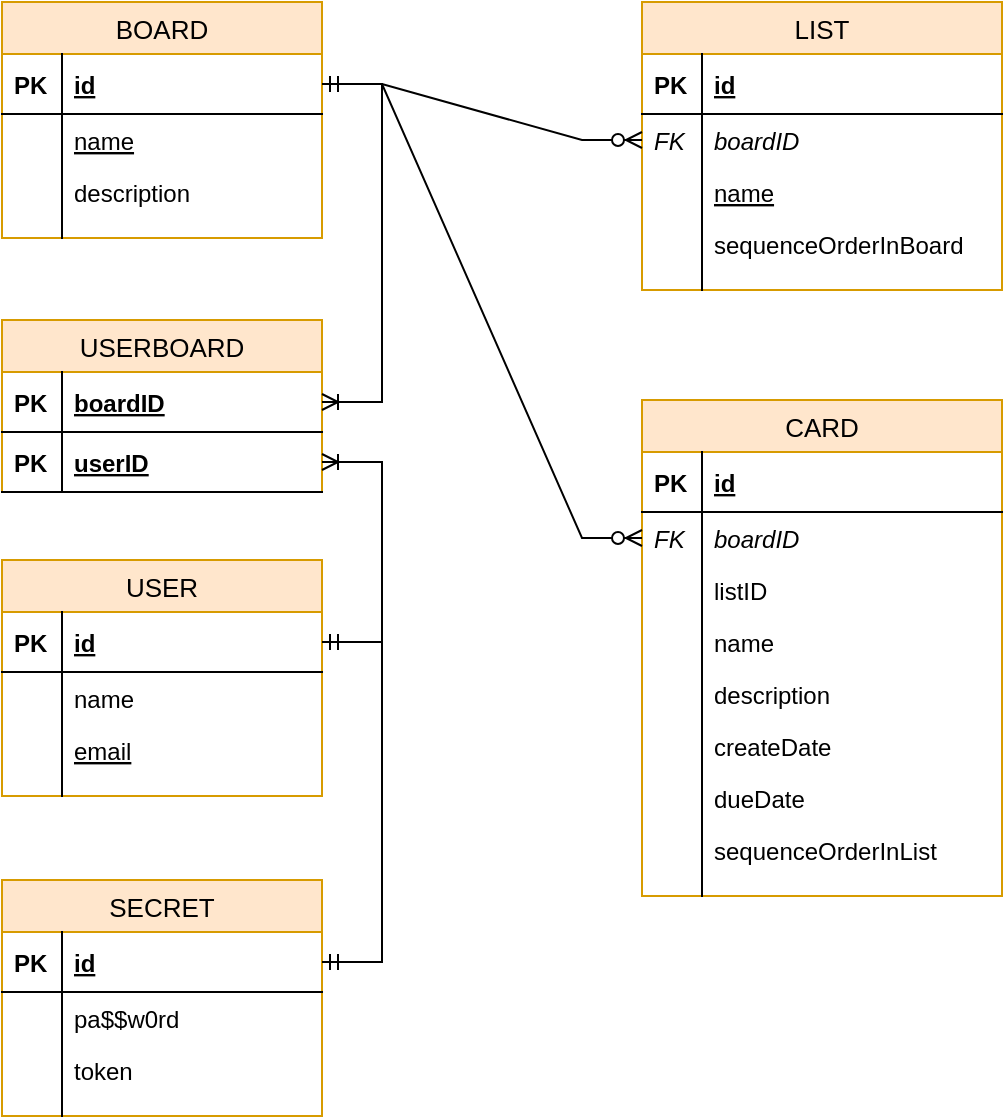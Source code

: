 <mxfile version="22.0.8" type="device" pages="2">
  <diagram id="lvfymugrgaW9-kZbk7T-" name="Page-3">
    <mxGraphModel dx="1232" dy="1130" grid="1" gridSize="10" guides="1" tooltips="1" connect="1" arrows="1" fold="1" page="1" pageScale="1" pageWidth="850" pageHeight="1100" math="0" shadow="0">
      <root>
        <mxCell id="0" />
        <mxCell id="1" parent="0" />
        <mxCell id="eyLNORJaLCqhKzwEk41G-1" value="BOARD" style="swimlane;fontStyle=0;childLayout=stackLayout;horizontal=1;startSize=26;fillColor=#ffe6cc;horizontalStack=0;resizeParent=1;resizeParentMax=0;resizeLast=0;collapsible=1;marginBottom=0;swimlaneFillColor=#ffffff;align=center;strokeWidth=1;fontSize=13;strokeColor=#d79b00;movable=1;resizable=1;rotatable=1;deletable=1;editable=1;locked=0;connectable=1;" parent="1" vertex="1">
          <mxGeometry x="80" y="41" width="160" height="118" as="geometry" />
        </mxCell>
        <mxCell id="eyLNORJaLCqhKzwEk41G-2" value="id" style="shape=partialRectangle;top=0;left=0;right=0;bottom=1;align=left;verticalAlign=middle;fillColor=none;spacingLeft=34;spacingRight=4;overflow=hidden;rotatable=0;points=[[0,0.5],[1,0.5]];portConstraint=eastwest;dropTarget=0;fontStyle=5;" parent="eyLNORJaLCqhKzwEk41G-1" vertex="1">
          <mxGeometry y="26" width="160" height="30" as="geometry" />
        </mxCell>
        <mxCell id="eyLNORJaLCqhKzwEk41G-3" value="PK" style="shape=partialRectangle;top=0;left=0;bottom=0;fillColor=none;align=left;verticalAlign=middle;spacingLeft=4;spacingRight=4;overflow=hidden;rotatable=0;points=[];portConstraint=eastwest;part=1;fontStyle=1" parent="eyLNORJaLCqhKzwEk41G-2" vertex="1" connectable="0">
          <mxGeometry width="30" height="30" as="geometry" />
        </mxCell>
        <mxCell id="eyLNORJaLCqhKzwEk41G-8" value="name" style="shape=partialRectangle;top=0;left=0;right=0;bottom=0;align=left;verticalAlign=top;fillColor=none;spacingLeft=34;spacingRight=4;overflow=hidden;rotatable=0;points=[[0,0.5],[1,0.5]];portConstraint=eastwest;dropTarget=0;fontStyle=4" parent="eyLNORJaLCqhKzwEk41G-1" vertex="1">
          <mxGeometry y="56" width="160" height="26" as="geometry" />
        </mxCell>
        <mxCell id="eyLNORJaLCqhKzwEk41G-9" value="" style="shape=partialRectangle;top=0;left=0;bottom=0;fillColor=none;align=left;verticalAlign=top;spacingLeft=4;spacingRight=4;overflow=hidden;rotatable=0;points=[];portConstraint=eastwest;part=1;" parent="eyLNORJaLCqhKzwEk41G-8" vertex="1" connectable="0">
          <mxGeometry width="30" height="26" as="geometry" />
        </mxCell>
        <mxCell id="eyLNORJaLCqhKzwEk41G-12" value="description" style="shape=partialRectangle;top=0;left=0;right=0;bottom=0;align=left;verticalAlign=top;fillColor=none;spacingLeft=34;spacingRight=4;overflow=hidden;rotatable=0;points=[[0,0.5],[1,0.5]];portConstraint=eastwest;dropTarget=0;" parent="eyLNORJaLCqhKzwEk41G-1" vertex="1">
          <mxGeometry y="82" width="160" height="26" as="geometry" />
        </mxCell>
        <mxCell id="eyLNORJaLCqhKzwEk41G-13" value="" style="shape=partialRectangle;top=0;left=0;bottom=0;fillColor=none;align=left;verticalAlign=top;spacingLeft=4;spacingRight=4;overflow=hidden;rotatable=0;points=[];portConstraint=eastwest;part=1;" parent="eyLNORJaLCqhKzwEk41G-12" vertex="1" connectable="0">
          <mxGeometry width="30" height="26" as="geometry" />
        </mxCell>
        <mxCell id="eyLNORJaLCqhKzwEk41G-10" value="" style="shape=partialRectangle;top=0;left=0;right=0;bottom=0;align=left;verticalAlign=top;fillColor=none;spacingLeft=34;spacingRight=4;overflow=hidden;rotatable=0;points=[[0,0.5],[1,0.5]];portConstraint=eastwest;dropTarget=0;" parent="eyLNORJaLCqhKzwEk41G-1" vertex="1">
          <mxGeometry y="108" width="160" height="10" as="geometry" />
        </mxCell>
        <mxCell id="eyLNORJaLCqhKzwEk41G-11" value="" style="shape=partialRectangle;top=0;left=0;bottom=0;fillColor=none;align=left;verticalAlign=top;spacingLeft=4;spacingRight=4;overflow=hidden;rotatable=0;points=[];portConstraint=eastwest;part=1;" parent="eyLNORJaLCqhKzwEk41G-10" vertex="1" connectable="0">
          <mxGeometry width="30" height="10" as="geometry" />
        </mxCell>
        <mxCell id="eyLNORJaLCqhKzwEk41G-14" value="LIST" style="swimlane;fontStyle=0;childLayout=stackLayout;horizontal=1;startSize=26;fillColor=#ffe6cc;horizontalStack=0;resizeParent=1;resizeParentMax=0;resizeLast=0;collapsible=1;marginBottom=0;swimlaneFillColor=#ffffff;align=center;strokeWidth=1;fontSize=13;strokeColor=#d79b00;movable=1;resizable=1;rotatable=1;deletable=1;editable=1;locked=0;connectable=1;" parent="1" vertex="1">
          <mxGeometry x="400" y="41" width="180" height="144" as="geometry" />
        </mxCell>
        <mxCell id="eyLNORJaLCqhKzwEk41G-15" value="id" style="shape=partialRectangle;top=0;left=0;right=0;bottom=1;align=left;verticalAlign=middle;fillColor=none;spacingLeft=34;spacingRight=4;overflow=hidden;rotatable=0;points=[[0,0.5],[1,0.5]];portConstraint=eastwest;dropTarget=0;fontStyle=5;" parent="eyLNORJaLCqhKzwEk41G-14" vertex="1">
          <mxGeometry y="26" width="180" height="30" as="geometry" />
        </mxCell>
        <mxCell id="eyLNORJaLCqhKzwEk41G-16" value="PK" style="shape=partialRectangle;top=0;left=0;bottom=0;fillColor=none;align=left;verticalAlign=middle;spacingLeft=4;spacingRight=4;overflow=hidden;rotatable=0;points=[];portConstraint=eastwest;part=1;fontStyle=1" parent="eyLNORJaLCqhKzwEk41G-15" vertex="1" connectable="0">
          <mxGeometry width="30" height="30" as="geometry" />
        </mxCell>
        <mxCell id="AlpYVCLNtOJ-sY8lFEhL-1" value="boardID" style="shape=partialRectangle;top=0;left=0;right=0;bottom=0;align=left;verticalAlign=top;fillColor=none;spacingLeft=34;spacingRight=4;overflow=hidden;rotatable=0;points=[[0,0.5],[1,0.5]];portConstraint=eastwest;dropTarget=0;fontStyle=2" parent="eyLNORJaLCqhKzwEk41G-14" vertex="1">
          <mxGeometry y="56" width="180" height="26" as="geometry" />
        </mxCell>
        <mxCell id="AlpYVCLNtOJ-sY8lFEhL-2" value="FK" style="shape=partialRectangle;top=0;left=0;bottom=0;fillColor=none;align=left;verticalAlign=top;spacingLeft=4;spacingRight=4;overflow=hidden;rotatable=0;points=[];portConstraint=eastwest;part=1;fontStyle=2" parent="AlpYVCLNtOJ-sY8lFEhL-1" vertex="1" connectable="0">
          <mxGeometry width="30" height="26" as="geometry" />
        </mxCell>
        <mxCell id="eyLNORJaLCqhKzwEk41G-6" value="name" style="shape=partialRectangle;top=0;left=0;right=0;bottom=0;align=left;verticalAlign=top;fillColor=none;spacingLeft=34;spacingRight=4;overflow=hidden;rotatable=0;points=[[0,0.5],[1,0.5]];portConstraint=eastwest;dropTarget=0;fontStyle=4" parent="eyLNORJaLCqhKzwEk41G-14" vertex="1">
          <mxGeometry y="82" width="180" height="26" as="geometry" />
        </mxCell>
        <mxCell id="eyLNORJaLCqhKzwEk41G-7" value="" style="shape=partialRectangle;top=0;left=0;bottom=0;fillColor=none;align=left;verticalAlign=top;spacingLeft=4;spacingRight=4;overflow=hidden;rotatable=0;points=[];portConstraint=eastwest;part=1;" parent="eyLNORJaLCqhKzwEk41G-6" vertex="1" connectable="0">
          <mxGeometry width="30" height="26" as="geometry" />
        </mxCell>
        <mxCell id="eyLNORJaLCqhKzwEk41G-17" value="sequenceOrderInBoard" style="shape=partialRectangle;top=0;left=0;right=0;bottom=0;align=left;verticalAlign=top;fillColor=none;spacingLeft=34;spacingRight=4;overflow=hidden;rotatable=0;points=[[0,0.5],[1,0.5]];portConstraint=eastwest;dropTarget=0;fontStyle=0" parent="eyLNORJaLCqhKzwEk41G-14" vertex="1">
          <mxGeometry y="108" width="180" height="26" as="geometry" />
        </mxCell>
        <mxCell id="eyLNORJaLCqhKzwEk41G-18" value="" style="shape=partialRectangle;top=0;left=0;bottom=0;fillColor=none;align=left;verticalAlign=top;spacingLeft=4;spacingRight=4;overflow=hidden;rotatable=0;points=[];portConstraint=eastwest;part=1;" parent="eyLNORJaLCqhKzwEk41G-17" vertex="1" connectable="0">
          <mxGeometry width="30" height="26" as="geometry" />
        </mxCell>
        <mxCell id="eyLNORJaLCqhKzwEk41G-19" value="" style="shape=partialRectangle;top=0;left=0;right=0;bottom=0;align=left;verticalAlign=top;fillColor=none;spacingLeft=34;spacingRight=4;overflow=hidden;rotatable=0;points=[[0,0.5],[1,0.5]];portConstraint=eastwest;dropTarget=0;" parent="eyLNORJaLCqhKzwEk41G-14" vertex="1">
          <mxGeometry y="134" width="180" height="10" as="geometry" />
        </mxCell>
        <mxCell id="eyLNORJaLCqhKzwEk41G-20" value="" style="shape=partialRectangle;top=0;left=0;bottom=0;fillColor=none;align=left;verticalAlign=top;spacingLeft=4;spacingRight=4;overflow=hidden;rotatable=0;points=[];portConstraint=eastwest;part=1;" parent="eyLNORJaLCqhKzwEk41G-19" vertex="1" connectable="0">
          <mxGeometry width="30" height="10" as="geometry" />
        </mxCell>
        <mxCell id="eyLNORJaLCqhKzwEk41G-25" value="" style="edgeStyle=entityRelationEdgeStyle;fontSize=12;html=1;endArrow=ERzeroToMany;startArrow=ERmandOne;rounded=0;" parent="1" source="eyLNORJaLCqhKzwEk41G-2" target="AlpYVCLNtOJ-sY8lFEhL-1" edge="1">
          <mxGeometry width="100" height="100" relative="1" as="geometry">
            <mxPoint x="310" y="210" as="sourcePoint" />
            <mxPoint x="480" y="142" as="targetPoint" />
          </mxGeometry>
        </mxCell>
        <mxCell id="eyLNORJaLCqhKzwEk41G-26" value="USERBOARD" style="swimlane;fontStyle=0;childLayout=stackLayout;horizontal=1;startSize=26;fillColor=#ffe6cc;horizontalStack=0;resizeParent=1;resizeParentMax=0;resizeLast=0;collapsible=1;marginBottom=0;swimlaneFillColor=#ffffff;align=center;strokeWidth=1;fontSize=13;strokeColor=#d79b00;movable=1;resizable=1;rotatable=1;deletable=1;editable=1;locked=0;connectable=1;" parent="1" vertex="1">
          <mxGeometry x="80" y="200" width="160" height="86" as="geometry" />
        </mxCell>
        <mxCell id="eyLNORJaLCqhKzwEk41G-54" value="boardID" style="shape=partialRectangle;top=0;left=0;right=0;bottom=1;align=left;verticalAlign=middle;fillColor=none;spacingLeft=34;spacingRight=4;overflow=hidden;rotatable=0;points=[[0,0.5],[1,0.5]];portConstraint=eastwest;dropTarget=0;fontStyle=5;" parent="eyLNORJaLCqhKzwEk41G-26" vertex="1">
          <mxGeometry y="26" width="160" height="30" as="geometry" />
        </mxCell>
        <mxCell id="eyLNORJaLCqhKzwEk41G-55" value="PK" style="shape=partialRectangle;top=0;left=0;bottom=0;fillColor=none;align=left;verticalAlign=middle;spacingLeft=4;spacingRight=4;overflow=hidden;rotatable=0;points=[];portConstraint=eastwest;part=1;fontStyle=1" parent="eyLNORJaLCqhKzwEk41G-54" vertex="1" connectable="0">
          <mxGeometry width="30" height="30" as="geometry" />
        </mxCell>
        <mxCell id="eyLNORJaLCqhKzwEk41G-27" value="userID" style="shape=partialRectangle;top=0;left=0;right=0;bottom=1;align=left;verticalAlign=middle;fillColor=none;spacingLeft=34;spacingRight=4;overflow=hidden;rotatable=0;points=[[0,0.5],[1,0.5]];portConstraint=eastwest;dropTarget=0;fontStyle=5;" parent="eyLNORJaLCqhKzwEk41G-26" vertex="1">
          <mxGeometry y="56" width="160" height="30" as="geometry" />
        </mxCell>
        <mxCell id="eyLNORJaLCqhKzwEk41G-28" value="PK" style="shape=partialRectangle;top=0;left=0;bottom=0;fillColor=none;align=left;verticalAlign=middle;spacingLeft=4;spacingRight=4;overflow=hidden;rotatable=0;points=[];portConstraint=eastwest;part=1;fontStyle=1" parent="eyLNORJaLCqhKzwEk41G-27" vertex="1" connectable="0">
          <mxGeometry width="30" height="30" as="geometry" />
        </mxCell>
        <mxCell id="eyLNORJaLCqhKzwEk41G-35" value="USER" style="swimlane;fontStyle=0;childLayout=stackLayout;horizontal=1;startSize=26;fillColor=#ffe6cc;horizontalStack=0;resizeParent=1;resizeParentMax=0;resizeLast=0;collapsible=1;marginBottom=0;swimlaneFillColor=#ffffff;align=center;strokeWidth=1;fontSize=13;strokeColor=#d79b00;movable=1;resizable=1;rotatable=1;deletable=1;editable=1;locked=0;connectable=1;" parent="1" vertex="1">
          <mxGeometry x="80" y="320" width="160" height="118" as="geometry" />
        </mxCell>
        <mxCell id="eyLNORJaLCqhKzwEk41G-36" value="id" style="shape=partialRectangle;top=0;left=0;right=0;bottom=1;align=left;verticalAlign=middle;fillColor=none;spacingLeft=34;spacingRight=4;overflow=hidden;rotatable=0;points=[[0,0.5],[1,0.5]];portConstraint=eastwest;dropTarget=0;fontStyle=5;" parent="eyLNORJaLCqhKzwEk41G-35" vertex="1">
          <mxGeometry y="26" width="160" height="30" as="geometry" />
        </mxCell>
        <mxCell id="eyLNORJaLCqhKzwEk41G-37" value="PK" style="shape=partialRectangle;top=0;left=0;bottom=0;fillColor=none;align=left;verticalAlign=middle;spacingLeft=4;spacingRight=4;overflow=hidden;rotatable=0;points=[];portConstraint=eastwest;part=1;fontStyle=1" parent="eyLNORJaLCqhKzwEk41G-36" vertex="1" connectable="0">
          <mxGeometry width="30" height="30" as="geometry" />
        </mxCell>
        <mxCell id="eyLNORJaLCqhKzwEk41G-38" value="name" style="shape=partialRectangle;top=0;left=0;right=0;bottom=0;align=left;verticalAlign=top;fillColor=none;spacingLeft=34;spacingRight=4;overflow=hidden;rotatable=0;points=[[0,0.5],[1,0.5]];portConstraint=eastwest;dropTarget=0;fontStyle=0" parent="eyLNORJaLCqhKzwEk41G-35" vertex="1">
          <mxGeometry y="56" width="160" height="26" as="geometry" />
        </mxCell>
        <mxCell id="eyLNORJaLCqhKzwEk41G-39" value="" style="shape=partialRectangle;top=0;left=0;bottom=0;fillColor=none;align=left;verticalAlign=top;spacingLeft=4;spacingRight=4;overflow=hidden;rotatable=0;points=[];portConstraint=eastwest;part=1;" parent="eyLNORJaLCqhKzwEk41G-38" vertex="1" connectable="0">
          <mxGeometry width="30" height="26" as="geometry" />
        </mxCell>
        <mxCell id="eyLNORJaLCqhKzwEk41G-40" value="email" style="shape=partialRectangle;top=0;left=0;right=0;bottom=0;align=left;verticalAlign=top;fillColor=none;spacingLeft=34;spacingRight=4;overflow=hidden;rotatable=0;points=[[0,0.5],[1,0.5]];portConstraint=eastwest;dropTarget=0;fontStyle=4" parent="eyLNORJaLCqhKzwEk41G-35" vertex="1">
          <mxGeometry y="82" width="160" height="26" as="geometry" />
        </mxCell>
        <mxCell id="eyLNORJaLCqhKzwEk41G-41" value="" style="shape=partialRectangle;top=0;left=0;bottom=0;fillColor=none;align=left;verticalAlign=top;spacingLeft=4;spacingRight=4;overflow=hidden;rotatable=0;points=[];portConstraint=eastwest;part=1;" parent="eyLNORJaLCqhKzwEk41G-40" vertex="1" connectable="0">
          <mxGeometry width="30" height="26" as="geometry" />
        </mxCell>
        <mxCell id="eyLNORJaLCqhKzwEk41G-42" value="" style="shape=partialRectangle;top=0;left=0;right=0;bottom=0;align=left;verticalAlign=top;fillColor=none;spacingLeft=34;spacingRight=4;overflow=hidden;rotatable=0;points=[[0,0.5],[1,0.5]];portConstraint=eastwest;dropTarget=0;" parent="eyLNORJaLCqhKzwEk41G-35" vertex="1">
          <mxGeometry y="108" width="160" height="10" as="geometry" />
        </mxCell>
        <mxCell id="eyLNORJaLCqhKzwEk41G-43" value="" style="shape=partialRectangle;top=0;left=0;bottom=0;fillColor=none;align=left;verticalAlign=top;spacingLeft=4;spacingRight=4;overflow=hidden;rotatable=0;points=[];portConstraint=eastwest;part=1;" parent="eyLNORJaLCqhKzwEk41G-42" vertex="1" connectable="0">
          <mxGeometry width="30" height="10" as="geometry" />
        </mxCell>
        <mxCell id="eyLNORJaLCqhKzwEk41G-44" value="SECRET" style="swimlane;fontStyle=0;childLayout=stackLayout;horizontal=1;startSize=26;fillColor=#ffe6cc;horizontalStack=0;resizeParent=1;resizeParentMax=0;resizeLast=0;collapsible=1;marginBottom=0;swimlaneFillColor=#ffffff;align=center;strokeWidth=1;fontSize=13;strokeColor=#d79b00;movable=1;resizable=1;rotatable=1;deletable=1;editable=1;locked=0;connectable=1;" parent="1" vertex="1">
          <mxGeometry x="80" y="480" width="160" height="118" as="geometry" />
        </mxCell>
        <mxCell id="eyLNORJaLCqhKzwEk41G-45" value="id" style="shape=partialRectangle;top=0;left=0;right=0;bottom=1;align=left;verticalAlign=middle;fillColor=none;spacingLeft=34;spacingRight=4;overflow=hidden;rotatable=0;points=[[0,0.5],[1,0.5]];portConstraint=eastwest;dropTarget=0;fontStyle=5;" parent="eyLNORJaLCqhKzwEk41G-44" vertex="1">
          <mxGeometry y="26" width="160" height="30" as="geometry" />
        </mxCell>
        <mxCell id="eyLNORJaLCqhKzwEk41G-46" value="PK" style="shape=partialRectangle;top=0;left=0;bottom=0;fillColor=none;align=left;verticalAlign=middle;spacingLeft=4;spacingRight=4;overflow=hidden;rotatable=0;points=[];portConstraint=eastwest;part=1;fontStyle=1" parent="eyLNORJaLCqhKzwEk41G-45" vertex="1" connectable="0">
          <mxGeometry width="30" height="30" as="geometry" />
        </mxCell>
        <mxCell id="eyLNORJaLCqhKzwEk41G-47" value="pa$$w0rd" style="shape=partialRectangle;top=0;left=0;right=0;bottom=0;align=left;verticalAlign=top;fillColor=none;spacingLeft=34;spacingRight=4;overflow=hidden;rotatable=0;points=[[0,0.5],[1,0.5]];portConstraint=eastwest;dropTarget=0;fontStyle=0" parent="eyLNORJaLCqhKzwEk41G-44" vertex="1">
          <mxGeometry y="56" width="160" height="26" as="geometry" />
        </mxCell>
        <mxCell id="eyLNORJaLCqhKzwEk41G-48" value="" style="shape=partialRectangle;top=0;left=0;bottom=0;fillColor=none;align=left;verticalAlign=top;spacingLeft=4;spacingRight=4;overflow=hidden;rotatable=0;points=[];portConstraint=eastwest;part=1;" parent="eyLNORJaLCqhKzwEk41G-47" vertex="1" connectable="0">
          <mxGeometry width="30" height="26" as="geometry" />
        </mxCell>
        <mxCell id="eyLNORJaLCqhKzwEk41G-49" value="token" style="shape=partialRectangle;top=0;left=0;right=0;bottom=0;align=left;verticalAlign=top;fillColor=none;spacingLeft=34;spacingRight=4;overflow=hidden;rotatable=0;points=[[0,0.5],[1,0.5]];portConstraint=eastwest;dropTarget=0;fontStyle=0" parent="eyLNORJaLCqhKzwEk41G-44" vertex="1">
          <mxGeometry y="82" width="160" height="26" as="geometry" />
        </mxCell>
        <mxCell id="eyLNORJaLCqhKzwEk41G-50" value="" style="shape=partialRectangle;top=0;left=0;bottom=0;fillColor=none;align=left;verticalAlign=top;spacingLeft=4;spacingRight=4;overflow=hidden;rotatable=0;points=[];portConstraint=eastwest;part=1;" parent="eyLNORJaLCqhKzwEk41G-49" vertex="1" connectable="0">
          <mxGeometry width="30" height="26" as="geometry" />
        </mxCell>
        <mxCell id="eyLNORJaLCqhKzwEk41G-51" value="" style="shape=partialRectangle;top=0;left=0;right=0;bottom=0;align=left;verticalAlign=top;fillColor=none;spacingLeft=34;spacingRight=4;overflow=hidden;rotatable=0;points=[[0,0.5],[1,0.5]];portConstraint=eastwest;dropTarget=0;" parent="eyLNORJaLCqhKzwEk41G-44" vertex="1">
          <mxGeometry y="108" width="160" height="10" as="geometry" />
        </mxCell>
        <mxCell id="eyLNORJaLCqhKzwEk41G-52" value="" style="shape=partialRectangle;top=0;left=0;bottom=0;fillColor=none;align=left;verticalAlign=top;spacingLeft=4;spacingRight=4;overflow=hidden;rotatable=0;points=[];portConstraint=eastwest;part=1;" parent="eyLNORJaLCqhKzwEk41G-51" vertex="1" connectable="0">
          <mxGeometry width="30" height="10" as="geometry" />
        </mxCell>
        <mxCell id="eyLNORJaLCqhKzwEk41G-53" value="" style="edgeStyle=entityRelationEdgeStyle;fontSize=12;html=1;endArrow=ERmandOne;startArrow=ERmandOne;rounded=0;" parent="1" source="eyLNORJaLCqhKzwEk41G-45" target="eyLNORJaLCqhKzwEk41G-36" edge="1">
          <mxGeometry width="100" height="100" relative="1" as="geometry">
            <mxPoint x="30" y="460" as="sourcePoint" />
            <mxPoint x="420" y="370" as="targetPoint" />
          </mxGeometry>
        </mxCell>
        <mxCell id="eyLNORJaLCqhKzwEk41G-56" value="" style="edgeStyle=entityRelationEdgeStyle;fontSize=12;html=1;endArrow=ERoneToMany;rounded=0;" parent="1" source="eyLNORJaLCqhKzwEk41G-2" target="eyLNORJaLCqhKzwEk41G-54" edge="1">
          <mxGeometry width="100" height="100" relative="1" as="geometry">
            <mxPoint x="240" y="410" as="sourcePoint" />
            <mxPoint x="270" y="230" as="targetPoint" />
          </mxGeometry>
        </mxCell>
        <mxCell id="eyLNORJaLCqhKzwEk41G-58" value="" style="edgeStyle=entityRelationEdgeStyle;fontSize=12;html=1;endArrow=ERoneToMany;rounded=0;" parent="1" source="eyLNORJaLCqhKzwEk41G-36" target="eyLNORJaLCqhKzwEk41G-27" edge="1">
          <mxGeometry width="100" height="100" relative="1" as="geometry">
            <mxPoint x="300" y="320" as="sourcePoint" />
            <mxPoint x="400" y="220" as="targetPoint" />
          </mxGeometry>
        </mxCell>
        <mxCell id="AlpYVCLNtOJ-sY8lFEhL-3" value="CARD" style="swimlane;fontStyle=0;childLayout=stackLayout;horizontal=1;startSize=26;fillColor=#ffe6cc;horizontalStack=0;resizeParent=1;resizeParentMax=0;resizeLast=0;collapsible=1;marginBottom=0;swimlaneFillColor=#ffffff;align=center;strokeWidth=1;fontSize=13;strokeColor=#d79b00;movable=1;resizable=1;rotatable=1;deletable=1;editable=1;locked=0;connectable=1;" parent="1" vertex="1">
          <mxGeometry x="400" y="240" width="180" height="248" as="geometry" />
        </mxCell>
        <mxCell id="AlpYVCLNtOJ-sY8lFEhL-4" value="id" style="shape=partialRectangle;top=0;left=0;right=0;bottom=1;align=left;verticalAlign=middle;fillColor=none;spacingLeft=34;spacingRight=4;overflow=hidden;rotatable=0;points=[[0,0.5],[1,0.5]];portConstraint=eastwest;dropTarget=0;fontStyle=5;" parent="AlpYVCLNtOJ-sY8lFEhL-3" vertex="1">
          <mxGeometry y="26" width="180" height="30" as="geometry" />
        </mxCell>
        <mxCell id="AlpYVCLNtOJ-sY8lFEhL-5" value="PK" style="shape=partialRectangle;top=0;left=0;bottom=0;fillColor=none;align=left;verticalAlign=middle;spacingLeft=4;spacingRight=4;overflow=hidden;rotatable=0;points=[];portConstraint=eastwest;part=1;fontStyle=1" parent="AlpYVCLNtOJ-sY8lFEhL-4" vertex="1" connectable="0">
          <mxGeometry width="30" height="30" as="geometry" />
        </mxCell>
        <mxCell id="AlpYVCLNtOJ-sY8lFEhL-6" value="boardID" style="shape=partialRectangle;top=0;left=0;right=0;bottom=0;align=left;verticalAlign=top;fillColor=none;spacingLeft=34;spacingRight=4;overflow=hidden;rotatable=0;points=[[0,0.5],[1,0.5]];portConstraint=eastwest;dropTarget=0;fontStyle=2" parent="AlpYVCLNtOJ-sY8lFEhL-3" vertex="1">
          <mxGeometry y="56" width="180" height="26" as="geometry" />
        </mxCell>
        <mxCell id="AlpYVCLNtOJ-sY8lFEhL-7" value="FK" style="shape=partialRectangle;top=0;left=0;bottom=0;fillColor=none;align=left;verticalAlign=top;spacingLeft=4;spacingRight=4;overflow=hidden;rotatable=0;points=[];portConstraint=eastwest;part=1;fontStyle=2" parent="AlpYVCLNtOJ-sY8lFEhL-6" vertex="1" connectable="0">
          <mxGeometry width="30" height="26" as="geometry" />
        </mxCell>
        <mxCell id="AlpYVCLNtOJ-sY8lFEhL-17" value="listID" style="shape=partialRectangle;top=0;left=0;right=0;bottom=0;align=left;verticalAlign=top;fillColor=none;spacingLeft=34;spacingRight=4;overflow=hidden;rotatable=0;points=[[0,0.5],[1,0.5]];portConstraint=eastwest;dropTarget=0;fontStyle=0" parent="AlpYVCLNtOJ-sY8lFEhL-3" vertex="1">
          <mxGeometry y="82" width="180" height="26" as="geometry" />
        </mxCell>
        <mxCell id="AlpYVCLNtOJ-sY8lFEhL-18" value="" style="shape=partialRectangle;top=0;left=0;bottom=0;fillColor=none;align=left;verticalAlign=top;spacingLeft=4;spacingRight=4;overflow=hidden;rotatable=0;points=[];portConstraint=eastwest;part=1;" parent="AlpYVCLNtOJ-sY8lFEhL-17" vertex="1" connectable="0">
          <mxGeometry width="30" height="26" as="geometry" />
        </mxCell>
        <mxCell id="AlpYVCLNtOJ-sY8lFEhL-8" value="name" style="shape=partialRectangle;top=0;left=0;right=0;bottom=0;align=left;verticalAlign=top;fillColor=none;spacingLeft=34;spacingRight=4;overflow=hidden;rotatable=0;points=[[0,0.5],[1,0.5]];portConstraint=eastwest;dropTarget=0;fontStyle=0" parent="AlpYVCLNtOJ-sY8lFEhL-3" vertex="1">
          <mxGeometry y="108" width="180" height="26" as="geometry" />
        </mxCell>
        <mxCell id="AlpYVCLNtOJ-sY8lFEhL-9" value="" style="shape=partialRectangle;top=0;left=0;bottom=0;fillColor=none;align=left;verticalAlign=top;spacingLeft=4;spacingRight=4;overflow=hidden;rotatable=0;points=[];portConstraint=eastwest;part=1;" parent="AlpYVCLNtOJ-sY8lFEhL-8" vertex="1" connectable="0">
          <mxGeometry width="30" height="26" as="geometry" />
        </mxCell>
        <mxCell id="AlpYVCLNtOJ-sY8lFEhL-25" value="description" style="shape=partialRectangle;top=0;left=0;right=0;bottom=0;align=left;verticalAlign=top;fillColor=none;spacingLeft=34;spacingRight=4;overflow=hidden;rotatable=0;points=[[0,0.5],[1,0.5]];portConstraint=eastwest;dropTarget=0;fontStyle=0" parent="AlpYVCLNtOJ-sY8lFEhL-3" vertex="1">
          <mxGeometry y="134" width="180" height="26" as="geometry" />
        </mxCell>
        <mxCell id="AlpYVCLNtOJ-sY8lFEhL-26" value="" style="shape=partialRectangle;top=0;left=0;bottom=0;fillColor=none;align=left;verticalAlign=top;spacingLeft=4;spacingRight=4;overflow=hidden;rotatable=0;points=[];portConstraint=eastwest;part=1;" parent="AlpYVCLNtOJ-sY8lFEhL-25" vertex="1" connectable="0">
          <mxGeometry width="30" height="26" as="geometry" />
        </mxCell>
        <mxCell id="AlpYVCLNtOJ-sY8lFEhL-23" value="createDate" style="shape=partialRectangle;top=0;left=0;right=0;bottom=0;align=left;verticalAlign=top;fillColor=none;spacingLeft=34;spacingRight=4;overflow=hidden;rotatable=0;points=[[0,0.5],[1,0.5]];portConstraint=eastwest;dropTarget=0;fontStyle=0" parent="AlpYVCLNtOJ-sY8lFEhL-3" vertex="1">
          <mxGeometry y="160" width="180" height="26" as="geometry" />
        </mxCell>
        <mxCell id="AlpYVCLNtOJ-sY8lFEhL-24" value="" style="shape=partialRectangle;top=0;left=0;bottom=0;fillColor=none;align=left;verticalAlign=top;spacingLeft=4;spacingRight=4;overflow=hidden;rotatable=0;points=[];portConstraint=eastwest;part=1;" parent="AlpYVCLNtOJ-sY8lFEhL-23" vertex="1" connectable="0">
          <mxGeometry width="30" height="26" as="geometry" />
        </mxCell>
        <mxCell id="AlpYVCLNtOJ-sY8lFEhL-19" value="dueDate" style="shape=partialRectangle;top=0;left=0;right=0;bottom=0;align=left;verticalAlign=top;fillColor=none;spacingLeft=34;spacingRight=4;overflow=hidden;rotatable=0;points=[[0,0.5],[1,0.5]];portConstraint=eastwest;dropTarget=0;fontStyle=0" parent="AlpYVCLNtOJ-sY8lFEhL-3" vertex="1">
          <mxGeometry y="186" width="180" height="26" as="geometry" />
        </mxCell>
        <mxCell id="AlpYVCLNtOJ-sY8lFEhL-20" value="" style="shape=partialRectangle;top=0;left=0;bottom=0;fillColor=none;align=left;verticalAlign=top;spacingLeft=4;spacingRight=4;overflow=hidden;rotatable=0;points=[];portConstraint=eastwest;part=1;" parent="AlpYVCLNtOJ-sY8lFEhL-19" vertex="1" connectable="0">
          <mxGeometry width="30" height="26" as="geometry" />
        </mxCell>
        <mxCell id="AlpYVCLNtOJ-sY8lFEhL-10" value="sequenceOrderInList" style="shape=partialRectangle;top=0;left=0;right=0;bottom=0;align=left;verticalAlign=top;fillColor=none;spacingLeft=34;spacingRight=4;overflow=hidden;rotatable=0;points=[[0,0.5],[1,0.5]];portConstraint=eastwest;dropTarget=0;fontStyle=0" parent="AlpYVCLNtOJ-sY8lFEhL-3" vertex="1">
          <mxGeometry y="212" width="180" height="26" as="geometry" />
        </mxCell>
        <mxCell id="AlpYVCLNtOJ-sY8lFEhL-11" value="" style="shape=partialRectangle;top=0;left=0;bottom=0;fillColor=none;align=left;verticalAlign=top;spacingLeft=4;spacingRight=4;overflow=hidden;rotatable=0;points=[];portConstraint=eastwest;part=1;" parent="AlpYVCLNtOJ-sY8lFEhL-10" vertex="1" connectable="0">
          <mxGeometry width="30" height="26" as="geometry" />
        </mxCell>
        <mxCell id="AlpYVCLNtOJ-sY8lFEhL-12" value="" style="shape=partialRectangle;top=0;left=0;right=0;bottom=0;align=left;verticalAlign=top;fillColor=none;spacingLeft=34;spacingRight=4;overflow=hidden;rotatable=0;points=[[0,0.5],[1,0.5]];portConstraint=eastwest;dropTarget=0;" parent="AlpYVCLNtOJ-sY8lFEhL-3" vertex="1">
          <mxGeometry y="238" width="180" height="10" as="geometry" />
        </mxCell>
        <mxCell id="AlpYVCLNtOJ-sY8lFEhL-13" value="" style="shape=partialRectangle;top=0;left=0;bottom=0;fillColor=none;align=left;verticalAlign=top;spacingLeft=4;spacingRight=4;overflow=hidden;rotatable=0;points=[];portConstraint=eastwest;part=1;" parent="AlpYVCLNtOJ-sY8lFEhL-12" vertex="1" connectable="0">
          <mxGeometry width="30" height="10" as="geometry" />
        </mxCell>
        <mxCell id="AlpYVCLNtOJ-sY8lFEhL-16" value="" style="edgeStyle=entityRelationEdgeStyle;fontSize=12;html=1;endArrow=ERzeroToMany;startArrow=ERmandOne;rounded=0;" parent="1" source="eyLNORJaLCqhKzwEk41G-2" target="AlpYVCLNtOJ-sY8lFEhL-6" edge="1">
          <mxGeometry width="100" height="100" relative="1" as="geometry">
            <mxPoint x="290" y="438" as="sourcePoint" />
            <mxPoint x="530" y="466" as="targetPoint" />
          </mxGeometry>
        </mxCell>
      </root>
    </mxGraphModel>
  </diagram>
  <diagram id="yJkaOnoCtwagHNDn_2gx" name="Page-4">
    <mxGraphModel dx="1232" dy="1130" grid="1" gridSize="10" guides="1" tooltips="1" connect="1" arrows="1" fold="1" page="1" pageScale="1" pageWidth="827" pageHeight="1169" math="0" shadow="0">
      <root>
        <mxCell id="0" />
        <mxCell id="1" parent="0" />
        <mxCell id="z_7PcFTeWeubRj2kk3Ee-1" value="GAMEUSER" style="swimlane;fontStyle=0;childLayout=stackLayout;horizontal=1;startSize=26;fillColor=#ffe6cc;horizontalStack=0;resizeParent=1;resizeParentMax=0;resizeLast=0;collapsible=1;marginBottom=0;swimlaneFillColor=#ffffff;align=center;strokeWidth=1;fontSize=13;strokeColor=#d79b00;movable=1;resizable=1;rotatable=1;deletable=1;editable=1;locked=0;connectable=1;" vertex="1" parent="1">
          <mxGeometry x="80" y="41" width="160" height="118" as="geometry">
            <mxRectangle x="80" y="41" width="110" height="30" as="alternateBounds" />
          </mxGeometry>
        </mxCell>
        <mxCell id="z_7PcFTeWeubRj2kk3Ee-2" value="id" style="shape=partialRectangle;top=0;left=0;right=0;bottom=1;align=left;verticalAlign=middle;fillColor=none;spacingLeft=34;spacingRight=4;overflow=hidden;rotatable=0;points=[[0,0.5],[1,0.5]];portConstraint=eastwest;dropTarget=0;fontStyle=5;" vertex="1" parent="z_7PcFTeWeubRj2kk3Ee-1">
          <mxGeometry y="26" width="160" height="30" as="geometry" />
        </mxCell>
        <mxCell id="z_7PcFTeWeubRj2kk3Ee-3" value="PK" style="shape=partialRectangle;top=0;left=0;bottom=0;fillColor=none;align=left;verticalAlign=middle;spacingLeft=4;spacingRight=4;overflow=hidden;rotatable=0;points=[];portConstraint=eastwest;part=1;fontStyle=1" vertex="1" connectable="0" parent="z_7PcFTeWeubRj2kk3Ee-2">
          <mxGeometry width="30" height="30" as="geometry" />
        </mxCell>
        <mxCell id="z_7PcFTeWeubRj2kk3Ee-4" value="username" style="shape=partialRectangle;top=0;left=0;right=0;bottom=0;align=left;verticalAlign=top;fillColor=none;spacingLeft=34;spacingRight=4;overflow=hidden;rotatable=0;points=[[0,0.5],[1,0.5]];portConstraint=eastwest;dropTarget=0;fontStyle=4" vertex="1" parent="z_7PcFTeWeubRj2kk3Ee-1">
          <mxGeometry y="56" width="160" height="26" as="geometry" />
        </mxCell>
        <mxCell id="z_7PcFTeWeubRj2kk3Ee-5" value="" style="shape=partialRectangle;top=0;left=0;bottom=0;fillColor=none;align=left;verticalAlign=top;spacingLeft=4;spacingRight=4;overflow=hidden;rotatable=0;points=[];portConstraint=eastwest;part=1;" vertex="1" connectable="0" parent="z_7PcFTeWeubRj2kk3Ee-4">
          <mxGeometry width="30" height="26" as="geometry" />
        </mxCell>
        <mxCell id="z_7PcFTeWeubRj2kk3Ee-6" value="password_validation" style="shape=partialRectangle;top=0;left=0;right=0;bottom=0;align=left;verticalAlign=top;fillColor=none;spacingLeft=34;spacingRight=4;overflow=hidden;rotatable=0;points=[[0,0.5],[1,0.5]];portConstraint=eastwest;dropTarget=0;" vertex="1" parent="z_7PcFTeWeubRj2kk3Ee-1">
          <mxGeometry y="82" width="160" height="26" as="geometry" />
        </mxCell>
        <mxCell id="z_7PcFTeWeubRj2kk3Ee-7" value="" style="shape=partialRectangle;top=0;left=0;bottom=0;fillColor=none;align=left;verticalAlign=top;spacingLeft=4;spacingRight=4;overflow=hidden;rotatable=0;points=[];portConstraint=eastwest;part=1;" vertex="1" connectable="0" parent="z_7PcFTeWeubRj2kk3Ee-6">
          <mxGeometry width="30" height="26" as="geometry" />
        </mxCell>
        <mxCell id="z_7PcFTeWeubRj2kk3Ee-8" value="" style="shape=partialRectangle;top=0;left=0;right=0;bottom=0;align=left;verticalAlign=top;fillColor=none;spacingLeft=34;spacingRight=4;overflow=hidden;rotatable=0;points=[[0,0.5],[1,0.5]];portConstraint=eastwest;dropTarget=0;" vertex="1" parent="z_7PcFTeWeubRj2kk3Ee-1">
          <mxGeometry y="108" width="160" height="10" as="geometry" />
        </mxCell>
        <mxCell id="z_7PcFTeWeubRj2kk3Ee-9" value="" style="shape=partialRectangle;top=0;left=0;bottom=0;fillColor=none;align=left;verticalAlign=top;spacingLeft=4;spacingRight=4;overflow=hidden;rotatable=0;points=[];portConstraint=eastwest;part=1;" vertex="1" connectable="0" parent="z_7PcFTeWeubRj2kk3Ee-8">
          <mxGeometry width="30" height="10" as="geometry" />
        </mxCell>
        <mxCell id="z_7PcFTeWeubRj2kk3Ee-10" value="USERTOKEN" style="swimlane;fontStyle=0;childLayout=stackLayout;horizontal=1;startSize=26;fillColor=#ffe6cc;horizontalStack=0;resizeParent=1;resizeParentMax=0;resizeLast=0;collapsible=1;marginBottom=0;swimlaneFillColor=#ffffff;align=center;strokeWidth=1;fontSize=13;strokeColor=#d79b00;movable=1;resizable=1;rotatable=1;deletable=1;editable=1;locked=0;connectable=1;" vertex="1" parent="1">
          <mxGeometry x="375" y="41" width="160" height="138" as="geometry" />
        </mxCell>
        <mxCell id="z_7PcFTeWeubRj2kk3Ee-11" value="tokenvalidation" style="shape=partialRectangle;top=0;left=0;right=0;bottom=1;align=left;verticalAlign=middle;fillColor=none;spacingLeft=34;spacingRight=4;overflow=hidden;rotatable=0;points=[[0,0.5],[1,0.5]];portConstraint=eastwest;dropTarget=0;fontStyle=5;" vertex="1" parent="z_7PcFTeWeubRj2kk3Ee-10">
          <mxGeometry y="26" width="160" height="30" as="geometry" />
        </mxCell>
        <mxCell id="z_7PcFTeWeubRj2kk3Ee-12" value="PK" style="shape=partialRectangle;top=0;left=0;bottom=0;fillColor=none;align=left;verticalAlign=middle;spacingLeft=4;spacingRight=4;overflow=hidden;rotatable=0;points=[];portConstraint=eastwest;part=1;fontStyle=1" vertex="1" connectable="0" parent="z_7PcFTeWeubRj2kk3Ee-11">
          <mxGeometry width="30" height="30" as="geometry" />
        </mxCell>
        <mxCell id="z_7PcFTeWeubRj2kk3Ee-13" value="user_id" style="shape=partialRectangle;top=0;left=0;right=0;bottom=0;align=left;verticalAlign=top;fillColor=none;spacingLeft=34;spacingRight=4;overflow=hidden;rotatable=0;points=[[0,0.5],[1,0.5]];portConstraint=eastwest;dropTarget=0;fontStyle=0" vertex="1" parent="z_7PcFTeWeubRj2kk3Ee-10">
          <mxGeometry y="56" width="160" height="26" as="geometry" />
        </mxCell>
        <mxCell id="z_7PcFTeWeubRj2kk3Ee-14" value="" style="shape=partialRectangle;top=0;left=0;bottom=0;fillColor=none;align=left;verticalAlign=top;spacingLeft=4;spacingRight=4;overflow=hidden;rotatable=0;points=[];portConstraint=eastwest;part=1;" vertex="1" connectable="0" parent="z_7PcFTeWeubRj2kk3Ee-13">
          <mxGeometry width="30" height="26" as="geometry" />
        </mxCell>
        <mxCell id="z_7PcFTeWeubRj2kk3Ee-15" value="created_at" style="shape=partialRectangle;top=0;left=0;right=0;bottom=0;align=left;verticalAlign=top;fillColor=none;spacingLeft=34;spacingRight=4;overflow=hidden;rotatable=0;points=[[0,0.5],[1,0.5]];portConstraint=eastwest;dropTarget=0;" vertex="1" parent="z_7PcFTeWeubRj2kk3Ee-10">
          <mxGeometry y="82" width="160" height="26" as="geometry" />
        </mxCell>
        <mxCell id="z_7PcFTeWeubRj2kk3Ee-16" value="" style="shape=partialRectangle;top=0;left=0;bottom=0;fillColor=none;align=left;verticalAlign=top;spacingLeft=4;spacingRight=4;overflow=hidden;rotatable=0;points=[];portConstraint=eastwest;part=1;" vertex="1" connectable="0" parent="z_7PcFTeWeubRj2kk3Ee-15">
          <mxGeometry width="30" height="26" as="geometry" />
        </mxCell>
        <mxCell id="wmvaR6_6-11BXh4vTOPS-1" value="last_used_at" style="shape=partialRectangle;top=0;left=0;right=0;bottom=0;align=left;verticalAlign=top;fillColor=none;spacingLeft=34;spacingRight=4;overflow=hidden;rotatable=0;points=[[0,0.5],[1,0.5]];portConstraint=eastwest;dropTarget=0;" vertex="1" parent="z_7PcFTeWeubRj2kk3Ee-10">
          <mxGeometry y="108" width="160" height="26" as="geometry" />
        </mxCell>
        <mxCell id="wmvaR6_6-11BXh4vTOPS-2" value="" style="shape=partialRectangle;top=0;left=0;bottom=0;fillColor=none;align=left;verticalAlign=top;spacingLeft=4;spacingRight=4;overflow=hidden;rotatable=0;points=[];portConstraint=eastwest;part=1;" vertex="1" connectable="0" parent="wmvaR6_6-11BXh4vTOPS-1">
          <mxGeometry width="30" height="26" as="geometry" />
        </mxCell>
        <mxCell id="z_7PcFTeWeubRj2kk3Ee-17" value="" style="shape=partialRectangle;top=0;left=0;right=0;bottom=0;align=left;verticalAlign=top;fillColor=none;spacingLeft=34;spacingRight=4;overflow=hidden;rotatable=0;points=[[0,0.5],[1,0.5]];portConstraint=eastwest;dropTarget=0;" vertex="1" parent="z_7PcFTeWeubRj2kk3Ee-10">
          <mxGeometry y="134" width="160" height="4" as="geometry" />
        </mxCell>
        <mxCell id="z_7PcFTeWeubRj2kk3Ee-18" value="" style="shape=partialRectangle;top=0;left=0;bottom=0;fillColor=none;align=left;verticalAlign=top;spacingLeft=4;spacingRight=4;overflow=hidden;rotatable=0;points=[];portConstraint=eastwest;part=1;" vertex="1" connectable="0" parent="z_7PcFTeWeubRj2kk3Ee-17">
          <mxGeometry width="30" height="4" as="geometry" />
        </mxCell>
        <mxCell id="wmvaR6_6-11BXh4vTOPS-3" value="GAMEVARIANT" style="swimlane;fontStyle=0;childLayout=stackLayout;horizontal=1;startSize=26;fillColor=#ffe6cc;horizontalStack=0;resizeParent=1;resizeParentMax=0;resizeLast=0;collapsible=1;marginBottom=0;swimlaneFillColor=#ffffff;align=center;strokeWidth=1;fontSize=13;strokeColor=#d79b00;movable=1;resizable=1;rotatable=1;deletable=1;editable=1;locked=0;connectable=1;" vertex="1" parent="1">
          <mxGeometry x="640" y="41" width="160" height="100" as="geometry">
            <mxRectangle x="80" y="41" width="110" height="30" as="alternateBounds" />
          </mxGeometry>
        </mxCell>
        <mxCell id="wmvaR6_6-11BXh4vTOPS-4" value="id" style="shape=partialRectangle;top=0;left=0;right=0;bottom=1;align=left;verticalAlign=middle;fillColor=none;spacingLeft=34;spacingRight=4;overflow=hidden;rotatable=0;points=[[0,0.5],[1,0.5]];portConstraint=eastwest;dropTarget=0;fontStyle=5;" vertex="1" parent="wmvaR6_6-11BXh4vTOPS-3">
          <mxGeometry y="26" width="160" height="30" as="geometry" />
        </mxCell>
        <mxCell id="wmvaR6_6-11BXh4vTOPS-5" value="PK" style="shape=partialRectangle;top=0;left=0;bottom=0;fillColor=none;align=left;verticalAlign=middle;spacingLeft=4;spacingRight=4;overflow=hidden;rotatable=0;points=[];portConstraint=eastwest;part=1;fontStyle=1" vertex="1" connectable="0" parent="wmvaR6_6-11BXh4vTOPS-4">
          <mxGeometry width="30" height="30" as="geometry" />
        </mxCell>
        <mxCell id="wmvaR6_6-11BXh4vTOPS-6" value="name" style="shape=partialRectangle;top=0;left=0;right=0;bottom=0;align=left;verticalAlign=top;fillColor=none;spacingLeft=34;spacingRight=4;overflow=hidden;rotatable=0;points=[[0,0.5],[1,0.5]];portConstraint=eastwest;dropTarget=0;fontStyle=4" vertex="1" parent="wmvaR6_6-11BXh4vTOPS-3">
          <mxGeometry y="56" width="160" height="26" as="geometry" />
        </mxCell>
        <mxCell id="wmvaR6_6-11BXh4vTOPS-7" value="" style="shape=partialRectangle;top=0;left=0;bottom=0;fillColor=none;align=left;verticalAlign=top;spacingLeft=4;spacingRight=4;overflow=hidden;rotatable=0;points=[];portConstraint=eastwest;part=1;" vertex="1" connectable="0" parent="wmvaR6_6-11BXh4vTOPS-6">
          <mxGeometry width="30" height="26" as="geometry" />
        </mxCell>
        <mxCell id="wmvaR6_6-11BXh4vTOPS-10" value="" style="shape=partialRectangle;top=0;left=0;right=0;bottom=0;align=left;verticalAlign=top;fillColor=none;spacingLeft=34;spacingRight=4;overflow=hidden;rotatable=0;points=[[0,0.5],[1,0.5]];portConstraint=eastwest;dropTarget=0;" vertex="1" parent="wmvaR6_6-11BXh4vTOPS-3">
          <mxGeometry y="82" width="160" height="18" as="geometry" />
        </mxCell>
        <mxCell id="wmvaR6_6-11BXh4vTOPS-11" value="" style="shape=partialRectangle;top=0;left=0;bottom=0;fillColor=none;align=left;verticalAlign=top;spacingLeft=4;spacingRight=4;overflow=hidden;rotatable=0;points=[];portConstraint=eastwest;part=1;" vertex="1" connectable="0" parent="wmvaR6_6-11BXh4vTOPS-10">
          <mxGeometry width="30" height="18" as="geometry" />
        </mxCell>
        <mxCell id="wmvaR6_6-11BXh4vTOPS-12" value="BOARDSIZE" style="swimlane;fontStyle=0;childLayout=stackLayout;horizontal=1;startSize=26;fillColor=#ffe6cc;horizontalStack=0;resizeParent=1;resizeParentMax=0;resizeLast=0;collapsible=1;marginBottom=0;swimlaneFillColor=#ffffff;align=center;strokeWidth=1;fontSize=13;strokeColor=#d79b00;movable=1;resizable=1;rotatable=1;deletable=1;editable=1;locked=0;connectable=1;" vertex="1" parent="1">
          <mxGeometry x="640" y="200" width="160" height="70" as="geometry">
            <mxRectangle x="80" y="41" width="110" height="30" as="alternateBounds" />
          </mxGeometry>
        </mxCell>
        <mxCell id="wmvaR6_6-11BXh4vTOPS-15" value="size" style="shape=partialRectangle;top=0;left=0;right=0;bottom=0;align=left;verticalAlign=top;fillColor=none;spacingLeft=34;spacingRight=4;overflow=hidden;rotatable=0;points=[[0,0.5],[1,0.5]];portConstraint=eastwest;dropTarget=0;fontStyle=4" vertex="1" parent="wmvaR6_6-11BXh4vTOPS-12">
          <mxGeometry y="26" width="160" height="26" as="geometry" />
        </mxCell>
        <mxCell id="wmvaR6_6-11BXh4vTOPS-16" value="" style="shape=partialRectangle;top=0;left=0;bottom=0;fillColor=none;align=left;verticalAlign=top;spacingLeft=4;spacingRight=4;overflow=hidden;rotatable=0;points=[];portConstraint=eastwest;part=1;" vertex="1" connectable="0" parent="wmvaR6_6-11BXh4vTOPS-15">
          <mxGeometry width="30" height="26" as="geometry" />
        </mxCell>
        <mxCell id="wmvaR6_6-11BXh4vTOPS-17" value="" style="shape=partialRectangle;top=0;left=0;right=0;bottom=0;align=left;verticalAlign=top;fillColor=none;spacingLeft=34;spacingRight=4;overflow=hidden;rotatable=0;points=[[0,0.5],[1,0.5]];portConstraint=eastwest;dropTarget=0;" vertex="1" parent="wmvaR6_6-11BXh4vTOPS-12">
          <mxGeometry y="52" width="160" height="18" as="geometry" />
        </mxCell>
        <mxCell id="wmvaR6_6-11BXh4vTOPS-18" value="" style="shape=partialRectangle;top=0;left=0;bottom=0;fillColor=none;align=left;verticalAlign=top;spacingLeft=4;spacingRight=4;overflow=hidden;rotatable=0;points=[];portConstraint=eastwest;part=1;" vertex="1" connectable="0" parent="wmvaR6_6-11BXh4vTOPS-17">
          <mxGeometry width="30" height="18" as="geometry" />
        </mxCell>
        <mxCell id="wmvaR6_6-11BXh4vTOPS-19" value="GAMEOPENING" style="swimlane;fontStyle=0;childLayout=stackLayout;horizontal=1;startSize=26;fillColor=#ffe6cc;horizontalStack=0;resizeParent=1;resizeParentMax=0;resizeLast=0;collapsible=1;marginBottom=0;swimlaneFillColor=#ffffff;align=center;strokeWidth=1;fontSize=13;strokeColor=#d79b00;movable=1;resizable=1;rotatable=1;deletable=1;editable=1;locked=0;connectable=1;" vertex="1" parent="1">
          <mxGeometry x="640" y="320" width="160" height="100" as="geometry">
            <mxRectangle x="80" y="41" width="110" height="30" as="alternateBounds" />
          </mxGeometry>
        </mxCell>
        <mxCell id="wmvaR6_6-11BXh4vTOPS-20" value="id" style="shape=partialRectangle;top=0;left=0;right=0;bottom=1;align=left;verticalAlign=middle;fillColor=none;spacingLeft=34;spacingRight=4;overflow=hidden;rotatable=0;points=[[0,0.5],[1,0.5]];portConstraint=eastwest;dropTarget=0;fontStyle=5;" vertex="1" parent="wmvaR6_6-11BXh4vTOPS-19">
          <mxGeometry y="26" width="160" height="30" as="geometry" />
        </mxCell>
        <mxCell id="wmvaR6_6-11BXh4vTOPS-21" value="PK" style="shape=partialRectangle;top=0;left=0;bottom=0;fillColor=none;align=left;verticalAlign=middle;spacingLeft=4;spacingRight=4;overflow=hidden;rotatable=0;points=[];portConstraint=eastwest;part=1;fontStyle=1" vertex="1" connectable="0" parent="wmvaR6_6-11BXh4vTOPS-20">
          <mxGeometry width="30" height="30" as="geometry" />
        </mxCell>
        <mxCell id="wmvaR6_6-11BXh4vTOPS-22" value="name" style="shape=partialRectangle;top=0;left=0;right=0;bottom=0;align=left;verticalAlign=top;fillColor=none;spacingLeft=34;spacingRight=4;overflow=hidden;rotatable=0;points=[[0,0.5],[1,0.5]];portConstraint=eastwest;dropTarget=0;fontStyle=4" vertex="1" parent="wmvaR6_6-11BXh4vTOPS-19">
          <mxGeometry y="56" width="160" height="26" as="geometry" />
        </mxCell>
        <mxCell id="wmvaR6_6-11BXh4vTOPS-23" value="" style="shape=partialRectangle;top=0;left=0;bottom=0;fillColor=none;align=left;verticalAlign=top;spacingLeft=4;spacingRight=4;overflow=hidden;rotatable=0;points=[];portConstraint=eastwest;part=1;" vertex="1" connectable="0" parent="wmvaR6_6-11BXh4vTOPS-22">
          <mxGeometry width="30" height="26" as="geometry" />
        </mxCell>
        <mxCell id="wmvaR6_6-11BXh4vTOPS-24" value="" style="shape=partialRectangle;top=0;left=0;right=0;bottom=0;align=left;verticalAlign=top;fillColor=none;spacingLeft=34;spacingRight=4;overflow=hidden;rotatable=0;points=[[0,0.5],[1,0.5]];portConstraint=eastwest;dropTarget=0;" vertex="1" parent="wmvaR6_6-11BXh4vTOPS-19">
          <mxGeometry y="82" width="160" height="18" as="geometry" />
        </mxCell>
        <mxCell id="wmvaR6_6-11BXh4vTOPS-25" value="" style="shape=partialRectangle;top=0;left=0;bottom=0;fillColor=none;align=left;verticalAlign=top;spacingLeft=4;spacingRight=4;overflow=hidden;rotatable=0;points=[];portConstraint=eastwest;part=1;" vertex="1" connectable="0" parent="wmvaR6_6-11BXh4vTOPS-24">
          <mxGeometry width="30" height="18" as="geometry" />
        </mxCell>
        <mxCell id="wmvaR6_6-11BXh4vTOPS-26" value="USERSTATS" style="swimlane;fontStyle=0;childLayout=stackLayout;horizontal=1;startSize=26;fillColor=#ffe6cc;horizontalStack=0;resizeParent=1;resizeParentMax=0;resizeLast=0;collapsible=1;marginBottom=0;swimlaneFillColor=#ffffff;align=center;strokeWidth=1;fontSize=13;strokeColor=#d79b00;movable=1;resizable=1;rotatable=1;deletable=1;editable=1;locked=0;connectable=1;" vertex="1" parent="1">
          <mxGeometry x="80" y="208" width="160" height="212" as="geometry">
            <mxRectangle x="80" y="41" width="110" height="30" as="alternateBounds" />
          </mxGeometry>
        </mxCell>
        <mxCell id="wmvaR6_6-11BXh4vTOPS-27" value="id" style="shape=partialRectangle;top=0;left=0;right=0;bottom=1;align=left;verticalAlign=middle;fillColor=none;spacingLeft=34;spacingRight=4;overflow=hidden;rotatable=0;points=[[0,0.5],[1,0.5]];portConstraint=eastwest;dropTarget=0;fontStyle=5;" vertex="1" parent="wmvaR6_6-11BXh4vTOPS-26">
          <mxGeometry y="26" width="160" height="30" as="geometry" />
        </mxCell>
        <mxCell id="wmvaR6_6-11BXh4vTOPS-28" value="PK" style="shape=partialRectangle;top=0;left=0;bottom=0;fillColor=none;align=left;verticalAlign=middle;spacingLeft=4;spacingRight=4;overflow=hidden;rotatable=0;points=[];portConstraint=eastwest;part=1;fontStyle=1" vertex="1" connectable="0" parent="wmvaR6_6-11BXh4vTOPS-27">
          <mxGeometry width="30" height="30" as="geometry" />
        </mxCell>
        <mxCell id="wmvaR6_6-11BXh4vTOPS-29" value="user_id" style="shape=partialRectangle;top=0;left=0;right=0;bottom=0;align=left;verticalAlign=top;fillColor=none;spacingLeft=34;spacingRight=4;overflow=hidden;rotatable=0;points=[[0,0.5],[1,0.5]];portConstraint=eastwest;dropTarget=0;fontStyle=4" vertex="1" parent="wmvaR6_6-11BXh4vTOPS-26">
          <mxGeometry y="56" width="160" height="26" as="geometry" />
        </mxCell>
        <mxCell id="wmvaR6_6-11BXh4vTOPS-30" value="" style="shape=partialRectangle;top=0;left=0;bottom=0;fillColor=none;align=left;verticalAlign=top;spacingLeft=4;spacingRight=4;overflow=hidden;rotatable=0;points=[];portConstraint=eastwest;part=1;" vertex="1" connectable="0" parent="wmvaR6_6-11BXh4vTOPS-29">
          <mxGeometry width="30" height="26" as="geometry" />
        </mxCell>
        <mxCell id="wmvaR6_6-11BXh4vTOPS-31" value="type_id" style="shape=partialRectangle;top=0;left=0;right=0;bottom=0;align=left;verticalAlign=top;fillColor=none;spacingLeft=34;spacingRight=4;overflow=hidden;rotatable=0;points=[[0,0.5],[1,0.5]];portConstraint=eastwest;dropTarget=0;fontStyle=4" vertex="1" parent="wmvaR6_6-11BXh4vTOPS-26">
          <mxGeometry y="82" width="160" height="26" as="geometry" />
        </mxCell>
        <mxCell id="wmvaR6_6-11BXh4vTOPS-32" value="" style="shape=partialRectangle;top=0;left=0;bottom=0;fillColor=none;align=left;verticalAlign=top;spacingLeft=4;spacingRight=4;overflow=hidden;rotatable=0;points=[];portConstraint=eastwest;part=1;" vertex="1" connectable="0" parent="wmvaR6_6-11BXh4vTOPS-31">
          <mxGeometry width="30" height="26" as="geometry" />
        </mxCell>
        <mxCell id="wmvaR6_6-11BXh4vTOPS-35" value="rank" style="shape=partialRectangle;top=0;left=0;right=0;bottom=0;align=left;verticalAlign=top;fillColor=none;spacingLeft=34;spacingRight=4;overflow=hidden;rotatable=0;points=[[0,0.5],[1,0.5]];portConstraint=eastwest;dropTarget=0;" vertex="1" parent="wmvaR6_6-11BXh4vTOPS-26">
          <mxGeometry y="108" width="160" height="26" as="geometry" />
        </mxCell>
        <mxCell id="wmvaR6_6-11BXh4vTOPS-36" value="" style="shape=partialRectangle;top=0;left=0;bottom=0;fillColor=none;align=left;verticalAlign=top;spacingLeft=4;spacingRight=4;overflow=hidden;rotatable=0;points=[];portConstraint=eastwest;part=1;" vertex="1" connectable="0" parent="wmvaR6_6-11BXh4vTOPS-35">
          <mxGeometry width="30" height="26" as="geometry" />
        </mxCell>
        <mxCell id="wmvaR6_6-11BXh4vTOPS-39" value="games_played" style="shape=partialRectangle;top=0;left=0;right=0;bottom=0;align=left;verticalAlign=top;fillColor=none;spacingLeft=34;spacingRight=4;overflow=hidden;rotatable=0;points=[[0,0.5],[1,0.5]];portConstraint=eastwest;dropTarget=0;" vertex="1" parent="wmvaR6_6-11BXh4vTOPS-26">
          <mxGeometry y="134" width="160" height="26" as="geometry" />
        </mxCell>
        <mxCell id="wmvaR6_6-11BXh4vTOPS-40" value="" style="shape=partialRectangle;top=0;left=0;bottom=0;fillColor=none;align=left;verticalAlign=top;spacingLeft=4;spacingRight=4;overflow=hidden;rotatable=0;points=[];portConstraint=eastwest;part=1;" vertex="1" connectable="0" parent="wmvaR6_6-11BXh4vTOPS-39">
          <mxGeometry width="30" height="26" as="geometry" />
        </mxCell>
        <mxCell id="wmvaR6_6-11BXh4vTOPS-37" value="games_won" style="shape=partialRectangle;top=0;left=0;right=0;bottom=0;align=left;verticalAlign=top;fillColor=none;spacingLeft=34;spacingRight=4;overflow=hidden;rotatable=0;points=[[0,0.5],[1,0.5]];portConstraint=eastwest;dropTarget=0;" vertex="1" parent="wmvaR6_6-11BXh4vTOPS-26">
          <mxGeometry y="160" width="160" height="26" as="geometry" />
        </mxCell>
        <mxCell id="wmvaR6_6-11BXh4vTOPS-38" value="" style="shape=partialRectangle;top=0;left=0;bottom=0;fillColor=none;align=left;verticalAlign=top;spacingLeft=4;spacingRight=4;overflow=hidden;rotatable=0;points=[];portConstraint=eastwest;part=1;" vertex="1" connectable="0" parent="wmvaR6_6-11BXh4vTOPS-37">
          <mxGeometry width="30" height="26" as="geometry" />
        </mxCell>
        <mxCell id="wmvaR6_6-11BXh4vTOPS-41" value="games_draw" style="shape=partialRectangle;top=0;left=0;right=0;bottom=0;align=left;verticalAlign=top;fillColor=none;spacingLeft=34;spacingRight=4;overflow=hidden;rotatable=0;points=[[0,0.5],[1,0.5]];portConstraint=eastwest;dropTarget=0;" vertex="1" parent="wmvaR6_6-11BXh4vTOPS-26">
          <mxGeometry y="186" width="160" height="26" as="geometry" />
        </mxCell>
        <mxCell id="wmvaR6_6-11BXh4vTOPS-42" value="" style="shape=partialRectangle;top=0;left=0;bottom=0;fillColor=none;align=left;verticalAlign=top;spacingLeft=4;spacingRight=4;overflow=hidden;rotatable=0;points=[];portConstraint=eastwest;part=1;" vertex="1" connectable="0" parent="wmvaR6_6-11BXh4vTOPS-41">
          <mxGeometry width="30" height="26" as="geometry" />
        </mxCell>
        <mxCell id="wmvaR6_6-11BXh4vTOPS-45" value="GAMETYPE" style="swimlane;fontStyle=0;childLayout=stackLayout;horizontal=1;startSize=26;fillColor=#ffe6cc;horizontalStack=0;resizeParent=1;resizeParentMax=0;resizeLast=0;collapsible=1;marginBottom=0;swimlaneFillColor=#ffffff;align=center;strokeWidth=1;fontSize=13;strokeColor=#d79b00;movable=1;resizable=1;rotatable=1;deletable=1;editable=1;locked=0;connectable=1;" vertex="1" parent="1">
          <mxGeometry x="380" y="270" width="160" height="146" as="geometry">
            <mxRectangle x="420" y="270" width="110" height="30" as="alternateBounds" />
          </mxGeometry>
        </mxCell>
        <mxCell id="wmvaR6_6-11BXh4vTOPS-46" value="id" style="shape=partialRectangle;top=0;left=0;right=0;bottom=1;align=left;verticalAlign=middle;fillColor=none;spacingLeft=34;spacingRight=4;overflow=hidden;rotatable=0;points=[[0,0.5],[1,0.5]];portConstraint=eastwest;dropTarget=0;fontStyle=5;" vertex="1" parent="wmvaR6_6-11BXh4vTOPS-45">
          <mxGeometry y="26" width="160" height="30" as="geometry" />
        </mxCell>
        <mxCell id="wmvaR6_6-11BXh4vTOPS-47" value="PK" style="shape=partialRectangle;top=0;left=0;bottom=0;fillColor=none;align=left;verticalAlign=middle;spacingLeft=4;spacingRight=4;overflow=hidden;rotatable=0;points=[];portConstraint=eastwest;part=1;fontStyle=1" vertex="1" connectable="0" parent="wmvaR6_6-11BXh4vTOPS-46">
          <mxGeometry width="30" height="30" as="geometry" />
        </mxCell>
        <mxCell id="wmvaR6_6-11BXh4vTOPS-48" value="variant" style="shape=partialRectangle;top=0;left=0;right=0;bottom=0;align=left;verticalAlign=top;fillColor=none;spacingLeft=34;spacingRight=4;overflow=hidden;rotatable=0;points=[[0,0.5],[1,0.5]];portConstraint=eastwest;dropTarget=0;fontStyle=0" vertex="1" parent="wmvaR6_6-11BXh4vTOPS-45">
          <mxGeometry y="56" width="160" height="26" as="geometry" />
        </mxCell>
        <mxCell id="wmvaR6_6-11BXh4vTOPS-49" value="" style="shape=partialRectangle;top=0;left=0;bottom=0;fillColor=none;align=left;verticalAlign=top;spacingLeft=4;spacingRight=4;overflow=hidden;rotatable=0;points=[];portConstraint=eastwest;part=1;" vertex="1" connectable="0" parent="wmvaR6_6-11BXh4vTOPS-48">
          <mxGeometry width="30" height="26" as="geometry" />
        </mxCell>
        <mxCell id="wmvaR6_6-11BXh4vTOPS-50" value="opening" style="shape=partialRectangle;top=0;left=0;right=0;bottom=0;align=left;verticalAlign=top;fillColor=none;spacingLeft=34;spacingRight=4;overflow=hidden;rotatable=0;points=[[0,0.5],[1,0.5]];portConstraint=eastwest;dropTarget=0;" vertex="1" parent="wmvaR6_6-11BXh4vTOPS-45">
          <mxGeometry y="82" width="160" height="28" as="geometry" />
        </mxCell>
        <mxCell id="wmvaR6_6-11BXh4vTOPS-51" value="" style="shape=partialRectangle;top=0;left=0;bottom=0;fillColor=none;align=left;verticalAlign=top;spacingLeft=4;spacingRight=4;overflow=hidden;rotatable=0;points=[];portConstraint=eastwest;part=1;" vertex="1" connectable="0" parent="wmvaR6_6-11BXh4vTOPS-50">
          <mxGeometry width="30" height="28" as="geometry" />
        </mxCell>
        <mxCell id="wmvaR6_6-11BXh4vTOPS-54" value="boardsize" style="shape=partialRectangle;top=0;left=0;right=0;bottom=0;align=left;verticalAlign=top;fillColor=none;spacingLeft=34;spacingRight=4;overflow=hidden;rotatable=0;points=[[0,0.5],[1,0.5]];portConstraint=eastwest;dropTarget=0;" vertex="1" parent="wmvaR6_6-11BXh4vTOPS-45">
          <mxGeometry y="110" width="160" height="26" as="geometry" />
        </mxCell>
        <mxCell id="wmvaR6_6-11BXh4vTOPS-55" value="" style="shape=partialRectangle;top=0;left=0;bottom=0;fillColor=none;align=left;verticalAlign=top;spacingLeft=4;spacingRight=4;overflow=hidden;rotatable=0;points=[];portConstraint=eastwest;part=1;" vertex="1" connectable="0" parent="wmvaR6_6-11BXh4vTOPS-54">
          <mxGeometry width="30" height="26" as="geometry" />
        </mxCell>
        <mxCell id="wmvaR6_6-11BXh4vTOPS-52" value="" style="shape=partialRectangle;top=0;left=0;right=0;bottom=0;align=left;verticalAlign=top;fillColor=none;spacingLeft=34;spacingRight=4;overflow=hidden;rotatable=0;points=[[0,0.5],[1,0.5]];portConstraint=eastwest;dropTarget=0;" vertex="1" parent="wmvaR6_6-11BXh4vTOPS-45">
          <mxGeometry y="136" width="160" height="10" as="geometry" />
        </mxCell>
        <mxCell id="wmvaR6_6-11BXh4vTOPS-53" value="" style="shape=partialRectangle;top=0;left=0;bottom=0;fillColor=none;align=left;verticalAlign=top;spacingLeft=4;spacingRight=4;overflow=hidden;rotatable=0;points=[];portConstraint=eastwest;part=1;" vertex="1" connectable="0" parent="wmvaR6_6-11BXh4vTOPS-52">
          <mxGeometry width="30" height="10" as="geometry" />
        </mxCell>
        <mxCell id="wmvaR6_6-11BXh4vTOPS-56" value="GAME" style="swimlane;fontStyle=0;childLayout=stackLayout;horizontal=1;startSize=26;fillColor=#ffe6cc;horizontalStack=0;resizeParent=1;resizeParentMax=0;resizeLast=0;collapsible=1;marginBottom=0;swimlaneFillColor=#ffffff;align=center;strokeWidth=1;fontSize=13;strokeColor=#d79b00;movable=1;resizable=1;rotatable=1;deletable=1;editable=1;locked=0;connectable=1;" vertex="1" parent="1">
          <mxGeometry x="200" y="460" width="160" height="268" as="geometry">
            <mxRectangle x="80" y="41" width="110" height="30" as="alternateBounds" />
          </mxGeometry>
        </mxCell>
        <mxCell id="wmvaR6_6-11BXh4vTOPS-57" value="id" style="shape=partialRectangle;top=0;left=0;right=0;bottom=1;align=left;verticalAlign=middle;fillColor=none;spacingLeft=34;spacingRight=4;overflow=hidden;rotatable=0;points=[[0,0.5],[1,0.5]];portConstraint=eastwest;dropTarget=0;fontStyle=5;" vertex="1" parent="wmvaR6_6-11BXh4vTOPS-56">
          <mxGeometry y="26" width="160" height="30" as="geometry" />
        </mxCell>
        <mxCell id="wmvaR6_6-11BXh4vTOPS-58" value="PK" style="shape=partialRectangle;top=0;left=0;bottom=0;fillColor=none;align=left;verticalAlign=middle;spacingLeft=4;spacingRight=4;overflow=hidden;rotatable=0;points=[];portConstraint=eastwest;part=1;fontStyle=1" vertex="1" connectable="0" parent="wmvaR6_6-11BXh4vTOPS-57">
          <mxGeometry width="30" height="30" as="geometry" />
        </mxCell>
        <mxCell id="wmvaR6_6-11BXh4vTOPS-59" value="board" style="shape=partialRectangle;top=0;left=0;right=0;bottom=0;align=left;verticalAlign=top;fillColor=none;spacingLeft=34;spacingRight=4;overflow=hidden;rotatable=0;points=[[0,0.5],[1,0.5]];portConstraint=eastwest;dropTarget=0;fontStyle=0" vertex="1" parent="wmvaR6_6-11BXh4vTOPS-56">
          <mxGeometry y="56" width="160" height="26" as="geometry" />
        </mxCell>
        <mxCell id="wmvaR6_6-11BXh4vTOPS-60" value="" style="shape=partialRectangle;top=0;left=0;bottom=0;fillColor=none;align=left;verticalAlign=top;spacingLeft=4;spacingRight=4;overflow=hidden;rotatable=0;points=[];portConstraint=eastwest;part=1;" vertex="1" connectable="0" parent="wmvaR6_6-11BXh4vTOPS-59">
          <mxGeometry width="30" height="26" as="geometry" />
        </mxCell>
        <mxCell id="wmvaR6_6-11BXh4vTOPS-61" value="game_type" style="shape=partialRectangle;top=0;left=0;right=0;bottom=0;align=left;verticalAlign=top;fillColor=none;spacingLeft=34;spacingRight=4;overflow=hidden;rotatable=0;points=[[0,0.5],[1,0.5]];portConstraint=eastwest;dropTarget=0;fontStyle=0" vertex="1" parent="wmvaR6_6-11BXh4vTOPS-56">
          <mxGeometry y="82" width="160" height="26" as="geometry" />
        </mxCell>
        <mxCell id="wmvaR6_6-11BXh4vTOPS-62" value="" style="shape=partialRectangle;top=0;left=0;bottom=0;fillColor=none;align=left;verticalAlign=top;spacingLeft=4;spacingRight=4;overflow=hidden;rotatable=0;points=[];portConstraint=eastwest;part=1;" vertex="1" connectable="0" parent="wmvaR6_6-11BXh4vTOPS-61">
          <mxGeometry width="30" height="26" as="geometry" />
        </mxCell>
        <mxCell id="wmvaR6_6-11BXh4vTOPS-63" value="current_player" style="shape=partialRectangle;top=0;left=0;right=0;bottom=0;align=left;verticalAlign=top;fillColor=none;spacingLeft=34;spacingRight=4;overflow=hidden;rotatable=0;points=[[0,0.5],[1,0.5]];portConstraint=eastwest;dropTarget=0;" vertex="1" parent="wmvaR6_6-11BXh4vTOPS-56">
          <mxGeometry y="108" width="160" height="26" as="geometry" />
        </mxCell>
        <mxCell id="wmvaR6_6-11BXh4vTOPS-64" value="" style="shape=partialRectangle;top=0;left=0;bottom=0;fillColor=none;align=left;verticalAlign=top;spacingLeft=4;spacingRight=4;overflow=hidden;rotatable=0;points=[];portConstraint=eastwest;part=1;" vertex="1" connectable="0" parent="wmvaR6_6-11BXh4vTOPS-63">
          <mxGeometry width="30" height="26" as="geometry" />
        </mxCell>
        <mxCell id="wmvaR6_6-11BXh4vTOPS-65" value="player1" style="shape=partialRectangle;top=0;left=0;right=0;bottom=0;align=left;verticalAlign=top;fillColor=none;spacingLeft=34;spacingRight=4;overflow=hidden;rotatable=0;points=[[0,0.5],[1,0.5]];portConstraint=eastwest;dropTarget=0;" vertex="1" parent="wmvaR6_6-11BXh4vTOPS-56">
          <mxGeometry y="134" width="160" height="26" as="geometry" />
        </mxCell>
        <mxCell id="wmvaR6_6-11BXh4vTOPS-66" value="" style="shape=partialRectangle;top=0;left=0;bottom=0;fillColor=none;align=left;verticalAlign=top;spacingLeft=4;spacingRight=4;overflow=hidden;rotatable=0;points=[];portConstraint=eastwest;part=1;" vertex="1" connectable="0" parent="wmvaR6_6-11BXh4vTOPS-65">
          <mxGeometry width="30" height="26" as="geometry" />
        </mxCell>
        <mxCell id="wmvaR6_6-11BXh4vTOPS-67" value="player2" style="shape=partialRectangle;top=0;left=0;right=0;bottom=0;align=left;verticalAlign=top;fillColor=none;spacingLeft=34;spacingRight=4;overflow=hidden;rotatable=0;points=[[0,0.5],[1,0.5]];portConstraint=eastwest;dropTarget=0;" vertex="1" parent="wmvaR6_6-11BXh4vTOPS-56">
          <mxGeometry y="160" width="160" height="26" as="geometry" />
        </mxCell>
        <mxCell id="wmvaR6_6-11BXh4vTOPS-68" value="" style="shape=partialRectangle;top=0;left=0;bottom=0;fillColor=none;align=left;verticalAlign=top;spacingLeft=4;spacingRight=4;overflow=hidden;rotatable=0;points=[];portConstraint=eastwest;part=1;" vertex="1" connectable="0" parent="wmvaR6_6-11BXh4vTOPS-67">
          <mxGeometry width="30" height="26" as="geometry" />
        </mxCell>
        <mxCell id="wmvaR6_6-11BXh4vTOPS-73" value="state" style="shape=partialRectangle;top=0;left=0;right=0;bottom=0;align=left;verticalAlign=top;fillColor=none;spacingLeft=34;spacingRight=4;overflow=hidden;rotatable=0;points=[[0,0.5],[1,0.5]];portConstraint=eastwest;dropTarget=0;" vertex="1" parent="wmvaR6_6-11BXh4vTOPS-56">
          <mxGeometry y="186" width="160" height="26" as="geometry" />
        </mxCell>
        <mxCell id="wmvaR6_6-11BXh4vTOPS-74" value="" style="shape=partialRectangle;top=0;left=0;bottom=0;fillColor=none;align=left;verticalAlign=top;spacingLeft=4;spacingRight=4;overflow=hidden;rotatable=0;points=[];portConstraint=eastwest;part=1;" vertex="1" connectable="0" parent="wmvaR6_6-11BXh4vTOPS-73">
          <mxGeometry width="30" height="26" as="geometry" />
        </mxCell>
        <mxCell id="wmvaR6_6-11BXh4vTOPS-71" value="star_time" style="shape=partialRectangle;top=0;left=0;right=0;bottom=0;align=left;verticalAlign=top;fillColor=none;spacingLeft=34;spacingRight=4;overflow=hidden;rotatable=0;points=[[0,0.5],[1,0.5]];portConstraint=eastwest;dropTarget=0;" vertex="1" parent="wmvaR6_6-11BXh4vTOPS-56">
          <mxGeometry y="212" width="160" height="28" as="geometry" />
        </mxCell>
        <mxCell id="wmvaR6_6-11BXh4vTOPS-72" value="" style="shape=partialRectangle;top=0;left=0;bottom=0;fillColor=none;align=left;verticalAlign=top;spacingLeft=4;spacingRight=4;overflow=hidden;rotatable=0;points=[];portConstraint=eastwest;part=1;" vertex="1" connectable="0" parent="wmvaR6_6-11BXh4vTOPS-71">
          <mxGeometry width="30" height="28" as="geometry" />
        </mxCell>
        <mxCell id="wmvaR6_6-11BXh4vTOPS-75" value="update" style="shape=partialRectangle;top=0;left=0;right=0;bottom=0;align=left;verticalAlign=top;fillColor=none;spacingLeft=34;spacingRight=4;overflow=hidden;rotatable=0;points=[[0,0.5],[1,0.5]];portConstraint=eastwest;dropTarget=0;" vertex="1" parent="wmvaR6_6-11BXh4vTOPS-56">
          <mxGeometry y="240" width="160" height="28" as="geometry" />
        </mxCell>
        <mxCell id="wmvaR6_6-11BXh4vTOPS-76" value="" style="shape=partialRectangle;top=0;left=0;bottom=0;fillColor=none;align=left;verticalAlign=top;spacingLeft=4;spacingRight=4;overflow=hidden;rotatable=0;points=[];portConstraint=eastwest;part=1;" vertex="1" connectable="0" parent="wmvaR6_6-11BXh4vTOPS-75">
          <mxGeometry width="30" height="28" as="geometry" />
        </mxCell>
        <mxCell id="wmvaR6_6-11BXh4vTOPS-77" value="GAMEMOVE" style="swimlane;fontStyle=0;childLayout=stackLayout;horizontal=1;startSize=26;fillColor=#ffe6cc;horizontalStack=0;resizeParent=1;resizeParentMax=0;resizeLast=0;collapsible=1;marginBottom=0;swimlaneFillColor=#ffffff;align=center;strokeWidth=1;fontSize=13;strokeColor=#d79b00;movable=1;resizable=1;rotatable=1;deletable=1;editable=1;locked=0;connectable=1;" vertex="1" parent="1">
          <mxGeometry x="440" y="556" width="160" height="172" as="geometry">
            <mxRectangle x="80" y="41" width="110" height="30" as="alternateBounds" />
          </mxGeometry>
        </mxCell>
        <mxCell id="wmvaR6_6-11BXh4vTOPS-78" value="id" style="shape=partialRectangle;top=0;left=0;right=0;bottom=1;align=left;verticalAlign=middle;fillColor=none;spacingLeft=34;spacingRight=4;overflow=hidden;rotatable=0;points=[[0,0.5],[1,0.5]];portConstraint=eastwest;dropTarget=0;fontStyle=5;" vertex="1" parent="wmvaR6_6-11BXh4vTOPS-77">
          <mxGeometry y="26" width="160" height="30" as="geometry" />
        </mxCell>
        <mxCell id="wmvaR6_6-11BXh4vTOPS-79" value="PK" style="shape=partialRectangle;top=0;left=0;bottom=0;fillColor=none;align=left;verticalAlign=middle;spacingLeft=4;spacingRight=4;overflow=hidden;rotatable=0;points=[];portConstraint=eastwest;part=1;fontStyle=1" vertex="1" connectable="0" parent="wmvaR6_6-11BXh4vTOPS-78">
          <mxGeometry width="30" height="30" as="geometry" />
        </mxCell>
        <mxCell id="wmvaR6_6-11BXh4vTOPS-80" value="game_id" style="shape=partialRectangle;top=0;left=0;right=0;bottom=0;align=left;verticalAlign=top;fillColor=none;spacingLeft=34;spacingRight=4;overflow=hidden;rotatable=0;points=[[0,0.5],[1,0.5]];portConstraint=eastwest;dropTarget=0;fontStyle=0" vertex="1" parent="wmvaR6_6-11BXh4vTOPS-77">
          <mxGeometry y="56" width="160" height="26" as="geometry" />
        </mxCell>
        <mxCell id="wmvaR6_6-11BXh4vTOPS-81" value="" style="shape=partialRectangle;top=0;left=0;bottom=0;fillColor=none;align=left;verticalAlign=top;spacingLeft=4;spacingRight=4;overflow=hidden;rotatable=0;points=[];portConstraint=eastwest;part=1;" vertex="1" connectable="0" parent="wmvaR6_6-11BXh4vTOPS-80">
          <mxGeometry width="30" height="26" as="geometry" />
        </mxCell>
        <mxCell id="wmvaR6_6-11BXh4vTOPS-82" value="player" style="shape=partialRectangle;top=0;left=0;right=0;bottom=0;align=left;verticalAlign=top;fillColor=none;spacingLeft=34;spacingRight=4;overflow=hidden;rotatable=0;points=[[0,0.5],[1,0.5]];portConstraint=eastwest;dropTarget=0;" vertex="1" parent="wmvaR6_6-11BXh4vTOPS-77">
          <mxGeometry y="82" width="160" height="18" as="geometry" />
        </mxCell>
        <mxCell id="wmvaR6_6-11BXh4vTOPS-83" value="" style="shape=partialRectangle;top=0;left=0;bottom=0;fillColor=none;align=left;verticalAlign=top;spacingLeft=4;spacingRight=4;overflow=hidden;rotatable=0;points=[];portConstraint=eastwest;part=1;" vertex="1" connectable="0" parent="wmvaR6_6-11BXh4vTOPS-82">
          <mxGeometry width="30" height="18" as="geometry" />
        </mxCell>
        <mxCell id="wmvaR6_6-11BXh4vTOPS-86" value="x" style="shape=partialRectangle;top=0;left=0;right=0;bottom=0;align=left;verticalAlign=top;fillColor=none;spacingLeft=34;spacingRight=4;overflow=hidden;rotatable=0;points=[[0,0.5],[1,0.5]];portConstraint=eastwest;dropTarget=0;" vertex="1" parent="wmvaR6_6-11BXh4vTOPS-77">
          <mxGeometry y="100" width="160" height="20" as="geometry" />
        </mxCell>
        <mxCell id="wmvaR6_6-11BXh4vTOPS-87" value="" style="shape=partialRectangle;top=0;left=0;bottom=0;fillColor=none;align=left;verticalAlign=top;spacingLeft=4;spacingRight=4;overflow=hidden;rotatable=0;points=[];portConstraint=eastwest;part=1;" vertex="1" connectable="0" parent="wmvaR6_6-11BXh4vTOPS-86">
          <mxGeometry width="30" height="20" as="geometry" />
        </mxCell>
        <mxCell id="wmvaR6_6-11BXh4vTOPS-88" value="y" style="shape=partialRectangle;top=0;left=0;right=0;bottom=0;align=left;verticalAlign=top;fillColor=none;spacingLeft=34;spacingRight=4;overflow=hidden;rotatable=0;points=[[0,0.5],[1,0.5]];portConstraint=eastwest;dropTarget=0;fontStyle=0" vertex="1" parent="wmvaR6_6-11BXh4vTOPS-77">
          <mxGeometry y="120" width="160" height="26" as="geometry" />
        </mxCell>
        <mxCell id="wmvaR6_6-11BXh4vTOPS-89" value="" style="shape=partialRectangle;top=0;left=0;bottom=0;fillColor=none;align=left;verticalAlign=top;spacingLeft=4;spacingRight=4;overflow=hidden;rotatable=0;points=[];portConstraint=eastwest;part=1;" vertex="1" connectable="0" parent="wmvaR6_6-11BXh4vTOPS-88">
          <mxGeometry width="30" height="26" as="geometry" />
        </mxCell>
        <mxCell id="wmvaR6_6-11BXh4vTOPS-90" value="created_at" style="shape=partialRectangle;top=0;left=0;right=0;bottom=0;align=left;verticalAlign=top;fillColor=none;spacingLeft=34;spacingRight=4;overflow=hidden;rotatable=0;points=[[0,0.5],[1,0.5]];portConstraint=eastwest;dropTarget=0;fontStyle=0" vertex="1" parent="wmvaR6_6-11BXh4vTOPS-77">
          <mxGeometry y="146" width="160" height="26" as="geometry" />
        </mxCell>
        <mxCell id="wmvaR6_6-11BXh4vTOPS-91" value="" style="shape=partialRectangle;top=0;left=0;bottom=0;fillColor=none;align=left;verticalAlign=top;spacingLeft=4;spacingRight=4;overflow=hidden;rotatable=0;points=[];portConstraint=eastwest;part=1;" vertex="1" connectable="0" parent="wmvaR6_6-11BXh4vTOPS-90">
          <mxGeometry width="30" height="26" as="geometry" />
        </mxCell>
        <mxCell id="wmvaR6_6-11BXh4vTOPS-92" value="ENQUEUEDGAME" style="swimlane;fontStyle=0;childLayout=stackLayout;horizontal=1;startSize=26;fillColor=#ffe6cc;horizontalStack=0;resizeParent=1;resizeParentMax=0;resizeLast=0;collapsible=1;marginBottom=0;swimlaneFillColor=#ffffff;align=center;strokeWidth=1;fontSize=13;strokeColor=#d79b00;movable=1;resizable=1;rotatable=1;deletable=1;editable=1;locked=0;connectable=1;" vertex="1" parent="1">
          <mxGeometry x="640" y="460" width="160" height="138" as="geometry" />
        </mxCell>
        <mxCell id="wmvaR6_6-11BXh4vTOPS-93" value="id" style="shape=partialRectangle;top=0;left=0;right=0;bottom=1;align=left;verticalAlign=middle;fillColor=none;spacingLeft=34;spacingRight=4;overflow=hidden;rotatable=0;points=[[0,0.5],[1,0.5]];portConstraint=eastwest;dropTarget=0;fontStyle=5;" vertex="1" parent="wmvaR6_6-11BXh4vTOPS-92">
          <mxGeometry y="26" width="160" height="30" as="geometry" />
        </mxCell>
        <mxCell id="wmvaR6_6-11BXh4vTOPS-94" value="PK" style="shape=partialRectangle;top=0;left=0;bottom=0;fillColor=none;align=left;verticalAlign=middle;spacingLeft=4;spacingRight=4;overflow=hidden;rotatable=0;points=[];portConstraint=eastwest;part=1;fontStyle=1" vertex="1" connectable="0" parent="wmvaR6_6-11BXh4vTOPS-93">
          <mxGeometry width="30" height="30" as="geometry" />
        </mxCell>
        <mxCell id="wmvaR6_6-11BXh4vTOPS-95" value="username" style="shape=partialRectangle;top=0;left=0;right=0;bottom=0;align=left;verticalAlign=top;fillColor=none;spacingLeft=34;spacingRight=4;overflow=hidden;rotatable=0;points=[[0,0.5],[1,0.5]];portConstraint=eastwest;dropTarget=0;fontStyle=0" vertex="1" parent="wmvaR6_6-11BXh4vTOPS-92">
          <mxGeometry y="56" width="160" height="26" as="geometry" />
        </mxCell>
        <mxCell id="wmvaR6_6-11BXh4vTOPS-96" value="" style="shape=partialRectangle;top=0;left=0;bottom=0;fillColor=none;align=left;verticalAlign=top;spacingLeft=4;spacingRight=4;overflow=hidden;rotatable=0;points=[];portConstraint=eastwest;part=1;" vertex="1" connectable="0" parent="wmvaR6_6-11BXh4vTOPS-95">
          <mxGeometry width="30" height="26" as="geometry" />
        </mxCell>
        <mxCell id="wmvaR6_6-11BXh4vTOPS-97" value="gameType" style="shape=partialRectangle;top=0;left=0;right=0;bottom=0;align=left;verticalAlign=top;fillColor=none;spacingLeft=34;spacingRight=4;overflow=hidden;rotatable=0;points=[[0,0.5],[1,0.5]];portConstraint=eastwest;dropTarget=0;" vertex="1" parent="wmvaR6_6-11BXh4vTOPS-92">
          <mxGeometry y="82" width="160" height="26" as="geometry" />
        </mxCell>
        <mxCell id="wmvaR6_6-11BXh4vTOPS-98" value="" style="shape=partialRectangle;top=0;left=0;bottom=0;fillColor=none;align=left;verticalAlign=top;spacingLeft=4;spacingRight=4;overflow=hidden;rotatable=0;points=[];portConstraint=eastwest;part=1;" vertex="1" connectable="0" parent="wmvaR6_6-11BXh4vTOPS-97">
          <mxGeometry width="30" height="26" as="geometry" />
        </mxCell>
        <mxCell id="wmvaR6_6-11BXh4vTOPS-99" value="active" style="shape=partialRectangle;top=0;left=0;right=0;bottom=0;align=left;verticalAlign=top;fillColor=none;spacingLeft=34;spacingRight=4;overflow=hidden;rotatable=0;points=[[0,0.5],[1,0.5]];portConstraint=eastwest;dropTarget=0;" vertex="1" parent="wmvaR6_6-11BXh4vTOPS-92">
          <mxGeometry y="108" width="160" height="26" as="geometry" />
        </mxCell>
        <mxCell id="wmvaR6_6-11BXh4vTOPS-100" value="" style="shape=partialRectangle;top=0;left=0;bottom=0;fillColor=none;align=left;verticalAlign=top;spacingLeft=4;spacingRight=4;overflow=hidden;rotatable=0;points=[];portConstraint=eastwest;part=1;" vertex="1" connectable="0" parent="wmvaR6_6-11BXh4vTOPS-99">
          <mxGeometry width="30" height="26" as="geometry" />
        </mxCell>
        <mxCell id="wmvaR6_6-11BXh4vTOPS-101" value="" style="shape=partialRectangle;top=0;left=0;right=0;bottom=0;align=left;verticalAlign=top;fillColor=none;spacingLeft=34;spacingRight=4;overflow=hidden;rotatable=0;points=[[0,0.5],[1,0.5]];portConstraint=eastwest;dropTarget=0;" vertex="1" parent="wmvaR6_6-11BXh4vTOPS-92">
          <mxGeometry y="134" width="160" height="4" as="geometry" />
        </mxCell>
        <mxCell id="wmvaR6_6-11BXh4vTOPS-102" value="" style="shape=partialRectangle;top=0;left=0;bottom=0;fillColor=none;align=left;verticalAlign=top;spacingLeft=4;spacingRight=4;overflow=hidden;rotatable=0;points=[];portConstraint=eastwest;part=1;" vertex="1" connectable="0" parent="wmvaR6_6-11BXh4vTOPS-101">
          <mxGeometry width="30" height="4" as="geometry" />
        </mxCell>
        <mxCell id="wmvaR6_6-11BXh4vTOPS-103" value="AUTHOR" style="swimlane;fontStyle=0;childLayout=stackLayout;horizontal=1;startSize=26;fillColor=#ffe6cc;horizontalStack=0;resizeParent=1;resizeParentMax=0;resizeLast=0;collapsible=1;marginBottom=0;swimlaneFillColor=#ffffff;align=center;strokeWidth=1;fontSize=13;strokeColor=#d79b00;movable=1;resizable=1;rotatable=1;deletable=1;editable=1;locked=0;connectable=1;" vertex="1" parent="1">
          <mxGeometry x="640" y="628" width="160" height="100" as="geometry">
            <mxRectangle x="80" y="41" width="110" height="30" as="alternateBounds" />
          </mxGeometry>
        </mxCell>
        <mxCell id="wmvaR6_6-11BXh4vTOPS-104" value="email" style="shape=partialRectangle;top=0;left=0;right=0;bottom=1;align=left;verticalAlign=middle;fillColor=none;spacingLeft=34;spacingRight=4;overflow=hidden;rotatable=0;points=[[0,0.5],[1,0.5]];portConstraint=eastwest;dropTarget=0;fontStyle=5;" vertex="1" parent="wmvaR6_6-11BXh4vTOPS-103">
          <mxGeometry y="26" width="160" height="30" as="geometry" />
        </mxCell>
        <mxCell id="wmvaR6_6-11BXh4vTOPS-105" value="PK" style="shape=partialRectangle;top=0;left=0;bottom=0;fillColor=none;align=left;verticalAlign=middle;spacingLeft=4;spacingRight=4;overflow=hidden;rotatable=0;points=[];portConstraint=eastwest;part=1;fontStyle=1" vertex="1" connectable="0" parent="wmvaR6_6-11BXh4vTOPS-104">
          <mxGeometry width="30" height="30" as="geometry" />
        </mxCell>
        <mxCell id="wmvaR6_6-11BXh4vTOPS-106" value="name" style="shape=partialRectangle;top=0;left=0;right=0;bottom=0;align=left;verticalAlign=top;fillColor=none;spacingLeft=34;spacingRight=4;overflow=hidden;rotatable=0;points=[[0,0.5],[1,0.5]];portConstraint=eastwest;dropTarget=0;fontStyle=0" vertex="1" parent="wmvaR6_6-11BXh4vTOPS-103">
          <mxGeometry y="56" width="160" height="26" as="geometry" />
        </mxCell>
        <mxCell id="wmvaR6_6-11BXh4vTOPS-107" value="" style="shape=partialRectangle;top=0;left=0;bottom=0;fillColor=none;align=left;verticalAlign=top;spacingLeft=4;spacingRight=4;overflow=hidden;rotatable=0;points=[];portConstraint=eastwest;part=1;" vertex="1" connectable="0" parent="wmvaR6_6-11BXh4vTOPS-106">
          <mxGeometry width="30" height="26" as="geometry" />
        </mxCell>
        <mxCell id="wmvaR6_6-11BXh4vTOPS-108" value="" style="shape=partialRectangle;top=0;left=0;right=0;bottom=0;align=left;verticalAlign=top;fillColor=none;spacingLeft=34;spacingRight=4;overflow=hidden;rotatable=0;points=[[0,0.5],[1,0.5]];portConstraint=eastwest;dropTarget=0;" vertex="1" parent="wmvaR6_6-11BXh4vTOPS-103">
          <mxGeometry y="82" width="160" height="18" as="geometry" />
        </mxCell>
        <mxCell id="wmvaR6_6-11BXh4vTOPS-109" value="" style="shape=partialRectangle;top=0;left=0;bottom=0;fillColor=none;align=left;verticalAlign=top;spacingLeft=4;spacingRight=4;overflow=hidden;rotatable=0;points=[];portConstraint=eastwest;part=1;" vertex="1" connectable="0" parent="wmvaR6_6-11BXh4vTOPS-108">
          <mxGeometry width="30" height="18" as="geometry" />
        </mxCell>
        <mxCell id="wmvaR6_6-11BXh4vTOPS-117" value="GAMEVERSION" style="swimlane;fontStyle=0;childLayout=stackLayout;horizontal=1;startSize=26;fillColor=#ffe6cc;horizontalStack=0;resizeParent=1;resizeParentMax=0;resizeLast=0;collapsible=1;marginBottom=0;swimlaneFillColor=#ffffff;align=center;strokeWidth=1;fontSize=13;strokeColor=#d79b00;movable=1;resizable=1;rotatable=1;deletable=1;editable=1;locked=0;connectable=1;" vertex="1" parent="1">
          <mxGeometry x="20" y="608" width="160" height="120" as="geometry">
            <mxRectangle x="80" y="41" width="110" height="30" as="alternateBounds" />
          </mxGeometry>
        </mxCell>
        <mxCell id="wmvaR6_6-11BXh4vTOPS-118" value="id" style="shape=partialRectangle;top=0;left=0;right=0;bottom=1;align=left;verticalAlign=middle;fillColor=none;spacingLeft=34;spacingRight=4;overflow=hidden;rotatable=0;points=[[0,0.5],[1,0.5]];portConstraint=eastwest;dropTarget=0;fontStyle=5;" vertex="1" parent="wmvaR6_6-11BXh4vTOPS-117">
          <mxGeometry y="26" width="160" height="30" as="geometry" />
        </mxCell>
        <mxCell id="wmvaR6_6-11BXh4vTOPS-119" value="PK" style="shape=partialRectangle;top=0;left=0;bottom=0;fillColor=none;align=left;verticalAlign=middle;spacingLeft=4;spacingRight=4;overflow=hidden;rotatable=0;points=[];portConstraint=eastwest;part=1;fontStyle=1" vertex="1" connectable="0" parent="wmvaR6_6-11BXh4vTOPS-118">
          <mxGeometry width="30" height="30" as="geometry" />
        </mxCell>
        <mxCell id="wmvaR6_6-11BXh4vTOPS-120" value="version" style="shape=partialRectangle;top=0;left=0;right=0;bottom=0;align=left;verticalAlign=top;fillColor=none;spacingLeft=34;spacingRight=4;overflow=hidden;rotatable=0;points=[[0,0.5],[1,0.5]];portConstraint=eastwest;dropTarget=0;fontStyle=0" vertex="1" parent="wmvaR6_6-11BXh4vTOPS-117">
          <mxGeometry y="56" width="160" height="26" as="geometry" />
        </mxCell>
        <mxCell id="wmvaR6_6-11BXh4vTOPS-121" value="" style="shape=partialRectangle;top=0;left=0;bottom=0;fillColor=none;align=left;verticalAlign=top;spacingLeft=4;spacingRight=4;overflow=hidden;rotatable=0;points=[];portConstraint=eastwest;part=1;" vertex="1" connectable="0" parent="wmvaR6_6-11BXh4vTOPS-120">
          <mxGeometry width="30" height="26" as="geometry" />
        </mxCell>
        <mxCell id="wmvaR6_6-11BXh4vTOPS-122" value="created_at" style="shape=partialRectangle;top=0;left=0;right=0;bottom=0;align=left;verticalAlign=top;fillColor=none;spacingLeft=34;spacingRight=4;overflow=hidden;rotatable=0;points=[[0,0.5],[1,0.5]];portConstraint=eastwest;dropTarget=0;" vertex="1" parent="wmvaR6_6-11BXh4vTOPS-117">
          <mxGeometry y="82" width="160" height="28" as="geometry" />
        </mxCell>
        <mxCell id="wmvaR6_6-11BXh4vTOPS-123" value="" style="shape=partialRectangle;top=0;left=0;bottom=0;fillColor=none;align=left;verticalAlign=top;spacingLeft=4;spacingRight=4;overflow=hidden;rotatable=0;points=[];portConstraint=eastwest;part=1;" vertex="1" connectable="0" parent="wmvaR6_6-11BXh4vTOPS-122">
          <mxGeometry width="30" height="28" as="geometry" />
        </mxCell>
        <mxCell id="wmvaR6_6-11BXh4vTOPS-124" value="" style="shape=partialRectangle;top=0;left=0;right=0;bottom=0;align=left;verticalAlign=top;fillColor=none;spacingLeft=34;spacingRight=4;overflow=hidden;rotatable=0;points=[[0,0.5],[1,0.5]];portConstraint=eastwest;dropTarget=0;" vertex="1" parent="wmvaR6_6-11BXh4vTOPS-117">
          <mxGeometry y="110" width="160" height="10" as="geometry" />
        </mxCell>
        <mxCell id="wmvaR6_6-11BXh4vTOPS-125" value="" style="shape=partialRectangle;top=0;left=0;bottom=0;fillColor=none;align=left;verticalAlign=top;spacingLeft=4;spacingRight=4;overflow=hidden;rotatable=0;points=[];portConstraint=eastwest;part=1;" vertex="1" connectable="0" parent="wmvaR6_6-11BXh4vTOPS-124">
          <mxGeometry width="30" height="10" as="geometry" />
        </mxCell>
        <mxCell id="wmvaR6_6-11BXh4vTOPS-126" value="" style="edgeStyle=entityRelationEdgeStyle;fontSize=12;html=1;endArrow=ERmandOne;startArrow=ERmandOne;rounded=0;entryX=0;entryY=0.5;entryDx=0;entryDy=0;" edge="1" parent="1" source="z_7PcFTeWeubRj2kk3Ee-2" target="z_7PcFTeWeubRj2kk3Ee-13">
          <mxGeometry width="100" height="100" relative="1" as="geometry">
            <mxPoint x="370" y="530" as="sourcePoint" />
            <mxPoint x="470" y="430" as="targetPoint" />
          </mxGeometry>
        </mxCell>
        <mxCell id="wmvaR6_6-11BXh4vTOPS-130" value="" style="edgeStyle=entityRelationEdgeStyle;fontSize=12;html=1;endArrow=ERoneToMany;rounded=0;exitX=1;exitY=0.5;exitDx=0;exitDy=0;entryX=0;entryY=0.5;entryDx=0;entryDy=0;" edge="1" parent="1" source="wmvaR6_6-11BXh4vTOPS-31" target="wmvaR6_6-11BXh4vTOPS-46">
          <mxGeometry width="100" height="100" relative="1" as="geometry">
            <mxPoint x="450" y="530" as="sourcePoint" />
            <mxPoint x="550" y="430" as="targetPoint" />
          </mxGeometry>
        </mxCell>
        <mxCell id="wmvaR6_6-11BXh4vTOPS-132" value="" style="edgeStyle=entityRelationEdgeStyle;fontSize=12;html=1;endArrow=ERone;endFill=1;rounded=0;entryX=1;entryY=0.5;entryDx=0;entryDy=0;exitX=1;exitY=0.5;exitDx=0;exitDy=0;" edge="1" parent="1" source="wmvaR6_6-11BXh4vTOPS-67" target="z_7PcFTeWeubRj2kk3Ee-2">
          <mxGeometry width="100" height="100" relative="1" as="geometry">
            <mxPoint x="390" y="630" as="sourcePoint" />
            <mxPoint x="120" y="410" as="targetPoint" />
          </mxGeometry>
        </mxCell>
        <mxCell id="wmvaR6_6-11BXh4vTOPS-133" value="" style="edgeStyle=entityRelationEdgeStyle;fontSize=12;html=1;endArrow=ERone;endFill=1;rounded=0;entryX=1;entryY=0.5;entryDx=0;entryDy=0;exitX=1;exitY=0.5;exitDx=0;exitDy=0;" edge="1" parent="1" source="wmvaR6_6-11BXh4vTOPS-65" target="z_7PcFTeWeubRj2kk3Ee-2">
          <mxGeometry width="100" height="100" relative="1" as="geometry">
            <mxPoint x="130" y="570" as="sourcePoint" />
            <mxPoint x="470" y="430" as="targetPoint" />
          </mxGeometry>
        </mxCell>
        <mxCell id="wmvaR6_6-11BXh4vTOPS-135" value="" style="edgeStyle=entityRelationEdgeStyle;fontSize=12;html=1;endArrow=ERoneToMany;rounded=0;exitX=1;exitY=0.5;exitDx=0;exitDy=0;entryX=1;entryY=0.5;entryDx=0;entryDy=0;" edge="1" parent="1" source="z_7PcFTeWeubRj2kk3Ee-2" target="wmvaR6_6-11BXh4vTOPS-27">
          <mxGeometry width="100" height="100" relative="1" as="geometry">
            <mxPoint x="320" y="180" as="sourcePoint" />
            <mxPoint x="470" y="430" as="targetPoint" />
          </mxGeometry>
        </mxCell>
        <mxCell id="wmvaR6_6-11BXh4vTOPS-136" value="" style="edgeStyle=entityRelationEdgeStyle;fontSize=12;html=1;endArrow=ERoneToMany;rounded=0;entryX=1;entryY=0.5;entryDx=0;entryDy=0;exitX=0;exitY=0.5;exitDx=0;exitDy=0;" edge="1" parent="1" source="wmvaR6_6-11BXh4vTOPS-80" target="wmvaR6_6-11BXh4vTOPS-57">
          <mxGeometry width="100" height="100" relative="1" as="geometry">
            <mxPoint x="370" y="530" as="sourcePoint" />
            <mxPoint x="470" y="430" as="targetPoint" />
            <Array as="points">
              <mxPoint x="410" y="590" />
              <mxPoint x="400" y="530" />
            </Array>
          </mxGeometry>
        </mxCell>
        <mxCell id="wmvaR6_6-11BXh4vTOPS-137" value="" style="edgeStyle=entityRelationEdgeStyle;fontSize=12;html=1;endArrow=ERmandOne;startArrow=ERmandOne;rounded=0;exitX=1;exitY=0.5;exitDx=0;exitDy=0;entryX=0;entryY=0.5;entryDx=0;entryDy=0;" edge="1" parent="1" source="wmvaR6_6-11BXh4vTOPS-61" target="wmvaR6_6-11BXh4vTOPS-46">
          <mxGeometry width="100" height="100" relative="1" as="geometry">
            <mxPoint x="370" y="530" as="sourcePoint" />
            <mxPoint x="430" y="310" as="targetPoint" />
            <Array as="points">
              <mxPoint x="430" y="490" />
            </Array>
          </mxGeometry>
        </mxCell>
        <mxCell id="wmvaR6_6-11BXh4vTOPS-138" value="" style="edgeStyle=entityRelationEdgeStyle;fontSize=12;html=1;endArrow=ERone;endFill=1;rounded=0;entryX=0;entryY=0.5;entryDx=0;entryDy=0;exitX=1;exitY=0.5;exitDx=0;exitDy=0;" edge="1" parent="1" source="wmvaR6_6-11BXh4vTOPS-54" target="wmvaR6_6-11BXh4vTOPS-15">
          <mxGeometry width="100" height="100" relative="1" as="geometry">
            <mxPoint x="480" y="480" as="sourcePoint" />
            <mxPoint x="560" y="440" as="targetPoint" />
          </mxGeometry>
        </mxCell>
        <mxCell id="wmvaR6_6-11BXh4vTOPS-139" value="" style="edgeStyle=entityRelationEdgeStyle;fontSize=12;html=1;endArrow=ERone;endFill=1;rounded=0;entryX=0;entryY=0.5;entryDx=0;entryDy=0;exitX=1;exitY=0.5;exitDx=0;exitDy=0;" edge="1" parent="1" source="wmvaR6_6-11BXh4vTOPS-50" target="wmvaR6_6-11BXh4vTOPS-20">
          <mxGeometry width="100" height="100" relative="1" as="geometry">
            <mxPoint x="370" y="530" as="sourcePoint" />
            <mxPoint x="470" y="430" as="targetPoint" />
          </mxGeometry>
        </mxCell>
        <mxCell id="wmvaR6_6-11BXh4vTOPS-141" value="" style="edgeStyle=entityRelationEdgeStyle;fontSize=12;html=1;endArrow=ERone;endFill=1;rounded=0;entryX=0;entryY=0.5;entryDx=0;entryDy=0;exitX=1;exitY=0.5;exitDx=0;exitDy=0;" edge="1" parent="1" source="wmvaR6_6-11BXh4vTOPS-48" target="wmvaR6_6-11BXh4vTOPS-4">
          <mxGeometry width="100" height="100" relative="1" as="geometry">
            <mxPoint x="370" y="530" as="sourcePoint" />
            <mxPoint x="470" y="430" as="targetPoint" />
          </mxGeometry>
        </mxCell>
        <mxCell id="wmvaR6_6-11BXh4vTOPS-142" value="" style="edgeStyle=entityRelationEdgeStyle;fontSize=12;html=1;endArrow=ERoneToMany;rounded=0;entryX=1;entryY=0.5;entryDx=0;entryDy=0;exitX=0;exitY=0.5;exitDx=0;exitDy=0;" edge="1" parent="1" source="wmvaR6_6-11BXh4vTOPS-97" target="wmvaR6_6-11BXh4vTOPS-46">
          <mxGeometry width="100" height="100" relative="1" as="geometry">
            <mxPoint x="370" y="530" as="sourcePoint" />
            <mxPoint x="470" y="430" as="targetPoint" />
          </mxGeometry>
        </mxCell>
      </root>
    </mxGraphModel>
  </diagram>
</mxfile>
